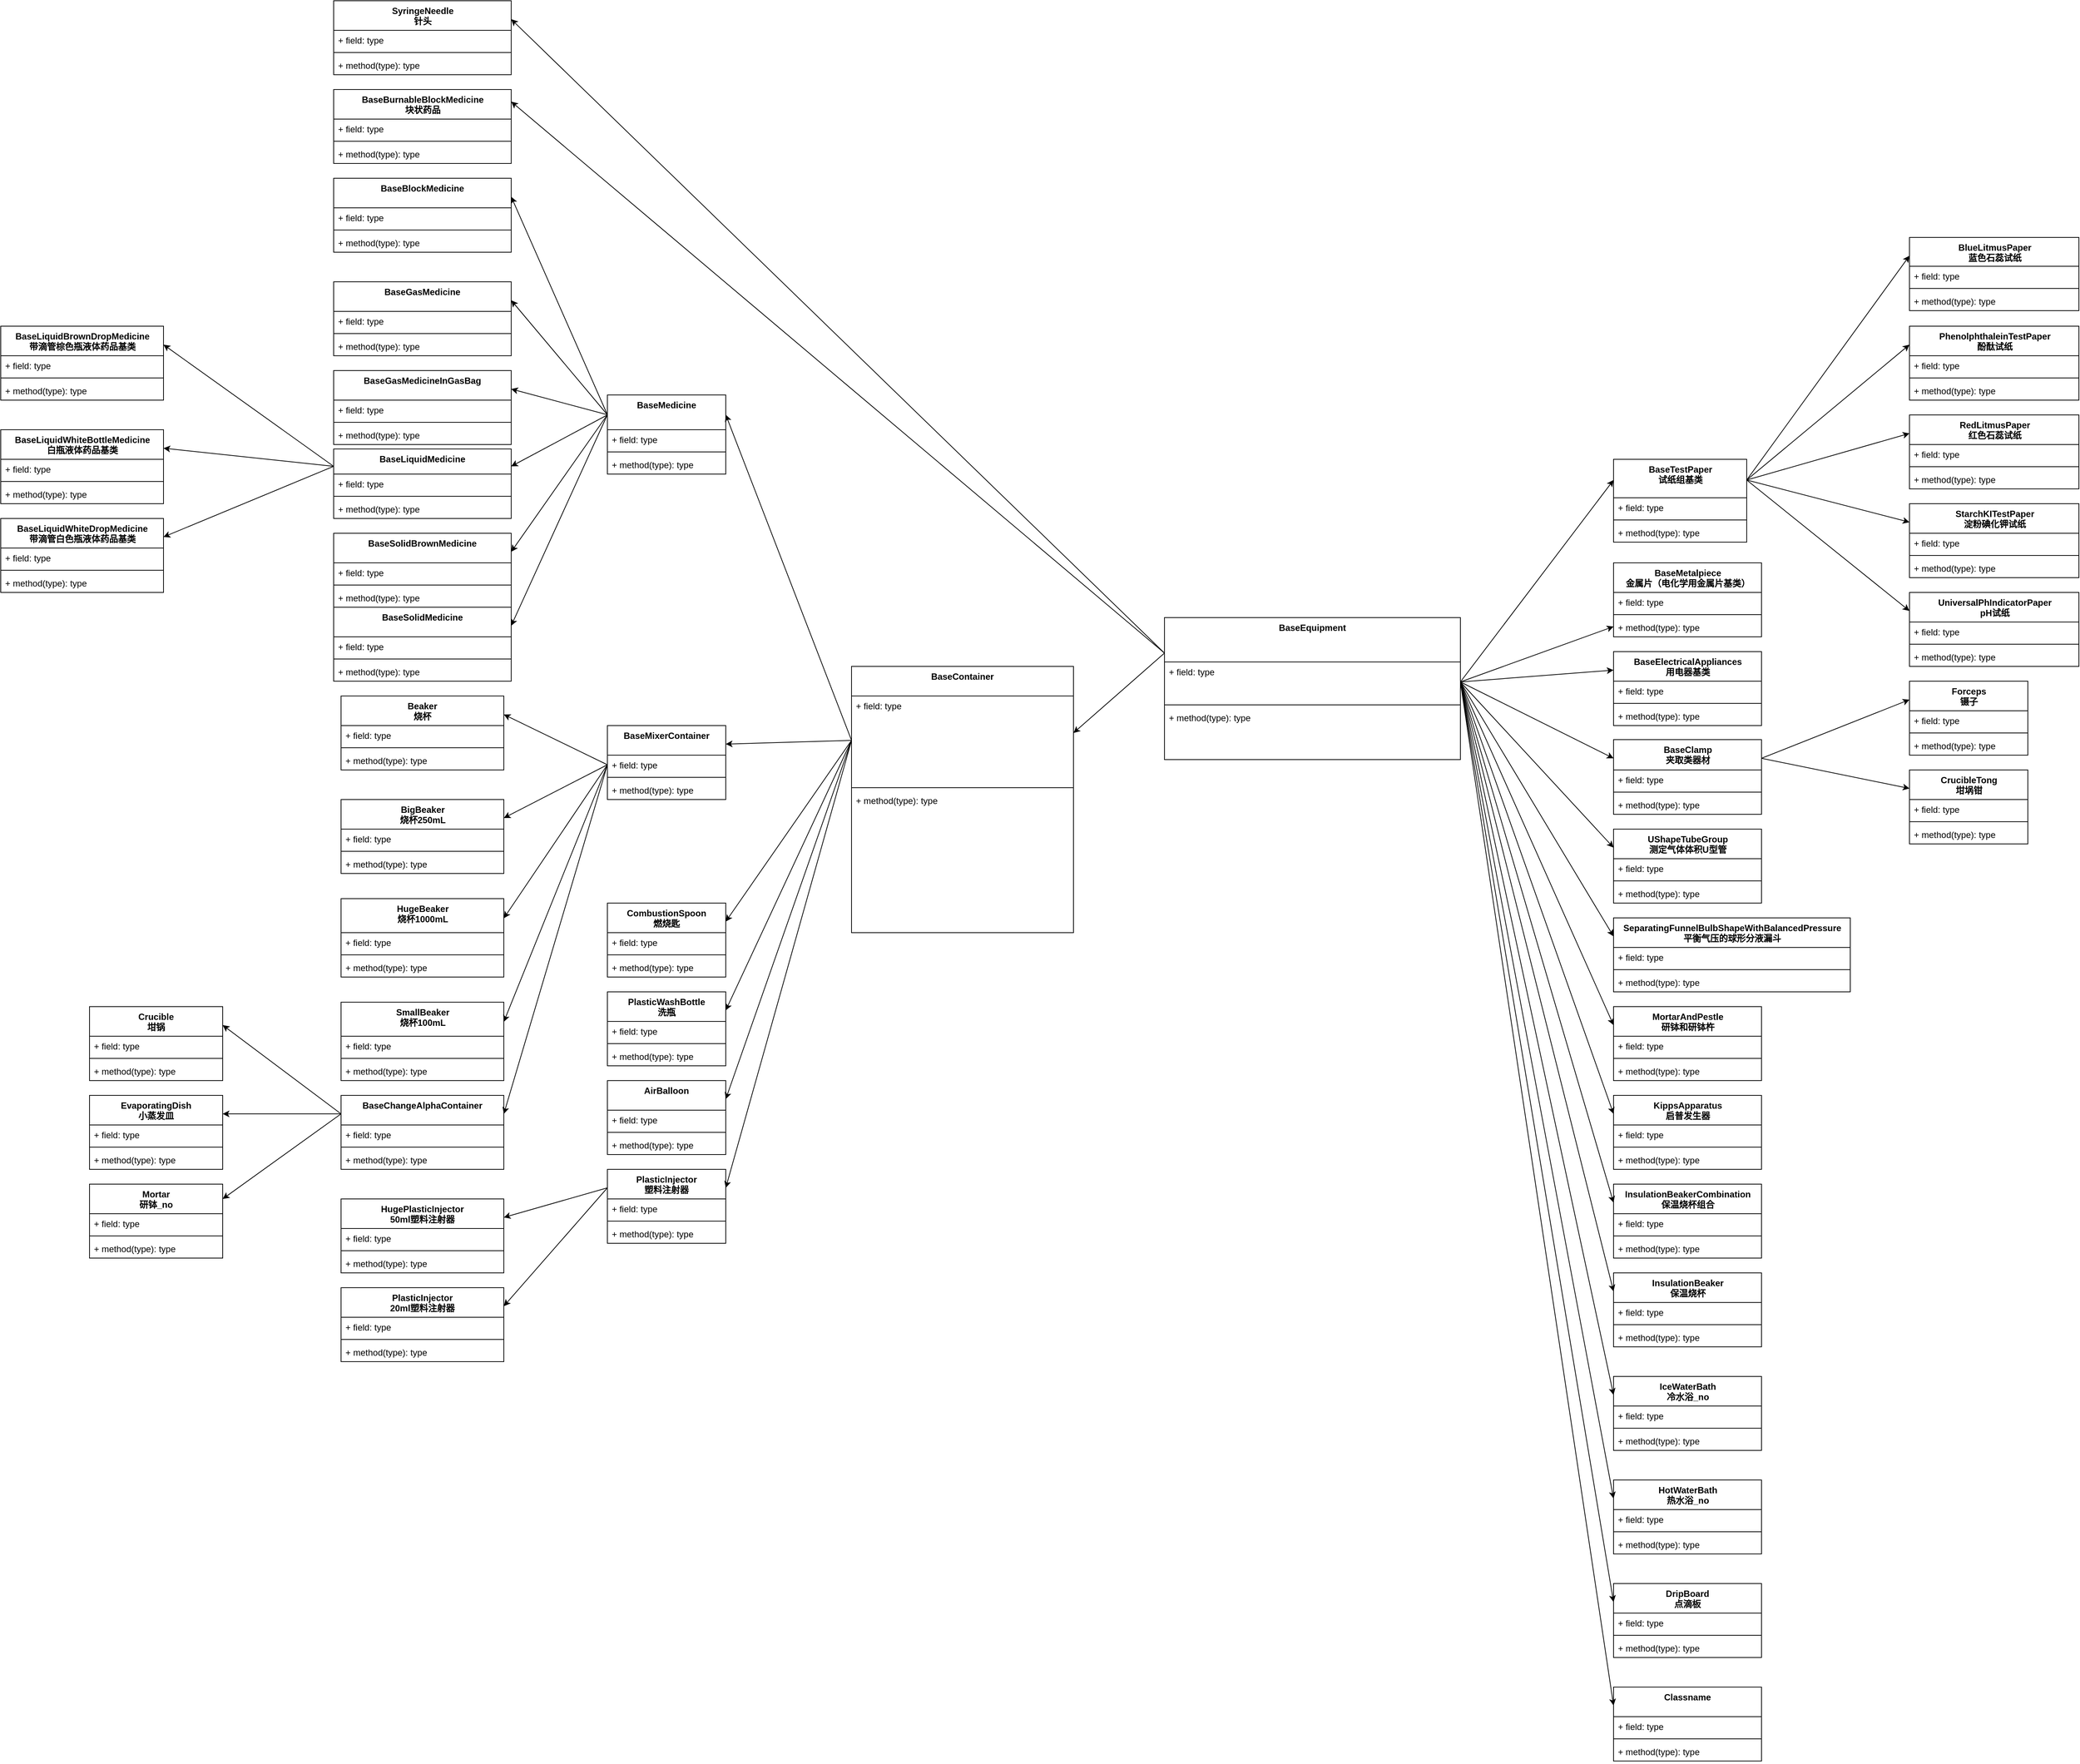 <mxfile>
    <diagram id="8Yy9HKHXxec--ORCe8kr" name="第 1 页">
        <mxGraphModel dx="12756" dy="1448" grid="1" gridSize="20" guides="1" tooltips="1" connect="1" arrows="1" fold="1" page="1" pageScale="1" pageWidth="10000" pageHeight="10000" background="none" math="0" shadow="0">
            <root>
                <object label="" id="0">
                    <mxCell/>
                </object>
                <mxCell id="1" parent="0"/>
                <mxCell id="27" style="edgeStyle=none;html=1;entryX=0;entryY=0.25;entryDx=0;entryDy=0;exitX=1;exitY=0.5;exitDx=0;exitDy=0;" parent="1" source="15" target="23" edge="1">
                    <mxGeometry relative="1" as="geometry">
                        <mxPoint x="-4260" y="5060" as="sourcePoint"/>
                    </mxGeometry>
                </mxCell>
                <mxCell id="109" style="edgeStyle=none;html=1;entryX=1;entryY=0.25;entryDx=0;entryDy=0;exitX=0;exitY=0.25;exitDx=0;exitDy=0;" parent="1" source="14" target="18" edge="1">
                    <mxGeometry relative="1" as="geometry">
                        <mxPoint x="-4680" y="5080" as="sourcePoint"/>
                        <Array as="points"/>
                    </mxGeometry>
                </mxCell>
                <mxCell id="110" style="edgeStyle=none;html=1;exitX=1;exitY=0.5;exitDx=0;exitDy=0;" parent="1" source="15" target="111" edge="1">
                    <mxGeometry relative="1" as="geometry">
                        <mxPoint x="-3920" y="4980" as="targetPoint"/>
                        <mxPoint x="-4260" y="5080" as="sourcePoint"/>
                    </mxGeometry>
                </mxCell>
                <mxCell id="139" style="edgeStyle=none;html=1;entryX=1;entryY=0.164;entryDx=0;entryDy=0;entryPerimeter=0;exitX=0;exitY=0.25;exitDx=0;exitDy=0;" parent="1" source="14" target="135" edge="1">
                    <mxGeometry relative="1" as="geometry">
                        <mxPoint x="-4680" y="5000" as="sourcePoint"/>
                    </mxGeometry>
                </mxCell>
                <mxCell id="287" style="edgeStyle=none;html=1;exitX=0;exitY=0.25;exitDx=0;exitDy=0;entryX=1;entryY=0.25;entryDx=0;entryDy=0;" parent="1" source="14" target="283" edge="1">
                    <mxGeometry relative="1" as="geometry"/>
                </mxCell>
                <mxCell id="14" value="BaseEquipment&#10;" style="swimlane;fontStyle=1;align=center;verticalAlign=top;childLayout=stackLayout;horizontal=1;startSize=60;horizontalStack=0;resizeParent=1;resizeParentMax=0;resizeLast=0;collapsible=1;marginBottom=0;" parent="1" vertex="1">
                    <mxGeometry x="-4667" y="5014" width="400" height="192" as="geometry">
                        <mxRectangle x="300" y="110" width="100" height="26" as="alternateBounds"/>
                    </mxGeometry>
                </mxCell>
                <mxCell id="15" value="+ field: type&#10;" style="text;strokeColor=none;fillColor=none;align=left;verticalAlign=top;spacingLeft=4;spacingRight=4;overflow=hidden;rotatable=0;points=[[0,0.5],[1,0.5]];portConstraint=eastwest;" parent="14" vertex="1">
                    <mxGeometry y="60" width="400" height="54" as="geometry"/>
                </mxCell>
                <mxCell id="16" value="" style="line;strokeWidth=1;fillColor=none;align=left;verticalAlign=middle;spacingTop=-1;spacingLeft=3;spacingRight=3;rotatable=0;labelPosition=right;points=[];portConstraint=eastwest;" parent="14" vertex="1">
                    <mxGeometry y="114" width="400" height="8" as="geometry"/>
                </mxCell>
                <mxCell id="17" value="+ method(type): type" style="text;strokeColor=none;fillColor=none;align=left;verticalAlign=top;spacingLeft=4;spacingRight=4;overflow=hidden;rotatable=0;points=[[0,0.5],[1,0.5]];portConstraint=eastwest;" parent="14" vertex="1">
                    <mxGeometry y="122" width="400" height="70" as="geometry"/>
                </mxCell>
                <mxCell id="18" value="BaseContainer" style="swimlane;fontStyle=1;align=center;verticalAlign=top;childLayout=stackLayout;horizontal=1;startSize=40;horizontalStack=0;resizeParent=1;resizeParentMax=0;resizeLast=0;collapsible=1;marginBottom=0;" parent="1" vertex="1">
                    <mxGeometry x="-5090" y="5080" width="300" height="360" as="geometry">
                        <mxRectangle x="300" y="110" width="100" height="26" as="alternateBounds"/>
                    </mxGeometry>
                </mxCell>
                <mxCell id="19" value="+ field: type" style="text;strokeColor=none;fillColor=none;align=left;verticalAlign=top;spacingLeft=4;spacingRight=4;overflow=hidden;rotatable=0;points=[[0,0.5],[1,0.5]];portConstraint=eastwest;" parent="18" vertex="1">
                    <mxGeometry y="40" width="300" height="120" as="geometry"/>
                </mxCell>
                <mxCell id="20" value="" style="line;strokeWidth=1;fillColor=none;align=left;verticalAlign=middle;spacingTop=-1;spacingLeft=3;spacingRight=3;rotatable=0;labelPosition=right;points=[];portConstraint=eastwest;" parent="18" vertex="1">
                    <mxGeometry y="160" width="300" height="8" as="geometry"/>
                </mxCell>
                <mxCell id="21" value="+ method(type): type" style="text;strokeColor=none;fillColor=none;align=left;verticalAlign=top;spacingLeft=4;spacingRight=4;overflow=hidden;rotatable=0;points=[[0,0.5],[1,0.5]];portConstraint=eastwest;" parent="18" vertex="1">
                    <mxGeometry y="168" width="300" height="192" as="geometry"/>
                </mxCell>
                <mxCell id="93" style="edgeStyle=none;html=1;exitX=1;exitY=0.25;exitDx=0;exitDy=0;entryX=0;entryY=0.25;entryDx=0;entryDy=0;" parent="1" source="23" target="89" edge="1">
                    <mxGeometry relative="1" as="geometry"/>
                </mxCell>
                <mxCell id="98" style="edgeStyle=none;html=1;exitX=1;exitY=0.25;exitDx=0;exitDy=0;entryX=0;entryY=0.25;entryDx=0;entryDy=0;" parent="1" source="23" target="94" edge="1">
                    <mxGeometry relative="1" as="geometry"/>
                </mxCell>
                <mxCell id="103" style="edgeStyle=none;html=1;exitX=1;exitY=0.25;exitDx=0;exitDy=0;entryX=0;entryY=0.25;entryDx=0;entryDy=0;" parent="1" source="23" target="99" edge="1">
                    <mxGeometry relative="1" as="geometry"/>
                </mxCell>
                <mxCell id="108" style="edgeStyle=none;html=1;exitX=1;exitY=0.25;exitDx=0;exitDy=0;entryX=0;entryY=0.25;entryDx=0;entryDy=0;" parent="1" source="23" target="104" edge="1">
                    <mxGeometry relative="1" as="geometry"/>
                </mxCell>
                <mxCell id="23" value="BaseTestPaper&lt;br&gt;试纸组基类" style="swimlane;fontStyle=1;align=center;verticalAlign=top;childLayout=stackLayout;horizontal=1;startSize=52;horizontalStack=0;resizeParent=1;resizeParentMax=0;resizeLast=0;collapsible=1;marginBottom=0;html=1;" parent="1" vertex="1">
                    <mxGeometry x="-4060" y="4800" width="180" height="112" as="geometry"/>
                </mxCell>
                <mxCell id="24" value="+ field: type" style="text;strokeColor=none;fillColor=none;align=left;verticalAlign=top;spacingLeft=4;spacingRight=4;overflow=hidden;rotatable=0;points=[[0,0.5],[1,0.5]];portConstraint=eastwest;" parent="23" vertex="1">
                    <mxGeometry y="52" width="180" height="26" as="geometry"/>
                </mxCell>
                <mxCell id="25" value="" style="line;strokeWidth=1;fillColor=none;align=left;verticalAlign=middle;spacingTop=-1;spacingLeft=3;spacingRight=3;rotatable=0;labelPosition=right;points=[];portConstraint=eastwest;" parent="23" vertex="1">
                    <mxGeometry y="78" width="180" height="8" as="geometry"/>
                </mxCell>
                <mxCell id="26" value="+ method(type): type" style="text;strokeColor=none;fillColor=none;align=left;verticalAlign=top;spacingLeft=4;spacingRight=4;overflow=hidden;rotatable=0;points=[[0,0.5],[1,0.5]];portConstraint=eastwest;" parent="23" vertex="1">
                    <mxGeometry y="86" width="180" height="26" as="geometry"/>
                </mxCell>
                <mxCell id="198" style="edgeStyle=none;html=1;entryX=1;entryY=0.25;entryDx=0;entryDy=0;exitX=0;exitY=0.25;exitDx=0;exitDy=0;" parent="1" source="28" target="33" edge="1">
                    <mxGeometry relative="1" as="geometry">
                        <mxPoint x="-5500" y="4480" as="targetPoint"/>
                        <mxPoint x="-5420" y="4756" as="sourcePoint"/>
                    </mxGeometry>
                </mxCell>
                <mxCell id="28" value="BaseMedicine" style="swimlane;fontStyle=1;align=center;verticalAlign=top;childLayout=stackLayout;horizontal=1;startSize=47;horizontalStack=0;resizeParent=1;resizeParentMax=0;resizeLast=0;collapsible=1;marginBottom=0;" parent="1" vertex="1">
                    <mxGeometry x="-5420" y="4713" width="160" height="107" as="geometry"/>
                </mxCell>
                <mxCell id="29" value="+ field: type" style="text;strokeColor=none;fillColor=none;align=left;verticalAlign=top;spacingLeft=4;spacingRight=4;overflow=hidden;rotatable=0;points=[[0,0.5],[1,0.5]];portConstraint=eastwest;" parent="28" vertex="1">
                    <mxGeometry y="47" width="160" height="26" as="geometry"/>
                </mxCell>
                <mxCell id="30" value="" style="line;strokeWidth=1;fillColor=none;align=left;verticalAlign=middle;spacingTop=-1;spacingLeft=3;spacingRight=3;rotatable=0;labelPosition=right;points=[];portConstraint=eastwest;" parent="28" vertex="1">
                    <mxGeometry y="73" width="160" height="8" as="geometry"/>
                </mxCell>
                <mxCell id="31" value="+ method(type): type" style="text;strokeColor=none;fillColor=none;align=left;verticalAlign=top;spacingLeft=4;spacingRight=4;overflow=hidden;rotatable=0;points=[[0,0.5],[1,0.5]];portConstraint=eastwest;" parent="28" vertex="1">
                    <mxGeometry y="81" width="160" height="26" as="geometry"/>
                </mxCell>
                <mxCell id="32" style="edgeStyle=none;html=1;entryX=1;entryY=0.25;entryDx=0;entryDy=0;exitX=0;exitY=0.5;exitDx=0;exitDy=0;" parent="1" source="19" target="28" edge="1">
                    <mxGeometry relative="1" as="geometry">
                        <mxPoint x="-5100" y="5120" as="sourcePoint"/>
                    </mxGeometry>
                </mxCell>
                <mxCell id="33" value="BaseBlockMedicine" style="swimlane;fontStyle=1;align=center;verticalAlign=top;childLayout=stackLayout;horizontal=1;startSize=40;horizontalStack=0;resizeParent=1;resizeParentMax=0;resizeLast=0;collapsible=1;marginBottom=0;" parent="1" vertex="1">
                    <mxGeometry x="-5790" y="4420" width="240" height="100" as="geometry"/>
                </mxCell>
                <mxCell id="34" value="+ field: type" style="text;strokeColor=none;fillColor=none;align=left;verticalAlign=top;spacingLeft=4;spacingRight=4;overflow=hidden;rotatable=0;points=[[0,0.5],[1,0.5]];portConstraint=eastwest;" parent="33" vertex="1">
                    <mxGeometry y="40" width="240" height="26" as="geometry"/>
                </mxCell>
                <mxCell id="35" value="" style="line;strokeWidth=1;fillColor=none;align=left;verticalAlign=middle;spacingTop=-1;spacingLeft=3;spacingRight=3;rotatable=0;labelPosition=right;points=[];portConstraint=eastwest;" parent="33" vertex="1">
                    <mxGeometry y="66" width="240" height="8" as="geometry"/>
                </mxCell>
                <mxCell id="36" value="+ method(type): type" style="text;strokeColor=none;fillColor=none;align=left;verticalAlign=top;spacingLeft=4;spacingRight=4;overflow=hidden;rotatable=0;points=[[0,0.5],[1,0.5]];portConstraint=eastwest;" parent="33" vertex="1">
                    <mxGeometry y="74" width="240" height="26" as="geometry"/>
                </mxCell>
                <mxCell id="38" value="BaseGasMedicine" style="swimlane;fontStyle=1;align=center;verticalAlign=top;childLayout=stackLayout;horizontal=1;startSize=40;horizontalStack=0;resizeParent=1;resizeParentMax=0;resizeLast=0;collapsible=1;marginBottom=0;" parent="1" vertex="1">
                    <mxGeometry x="-5790" y="4560" width="240" height="100" as="geometry"/>
                </mxCell>
                <mxCell id="39" value="+ field: type" style="text;strokeColor=none;fillColor=none;align=left;verticalAlign=top;spacingLeft=4;spacingRight=4;overflow=hidden;rotatable=0;points=[[0,0.5],[1,0.5]];portConstraint=eastwest;" parent="38" vertex="1">
                    <mxGeometry y="40" width="240" height="26" as="geometry"/>
                </mxCell>
                <mxCell id="40" value="" style="line;strokeWidth=1;fillColor=none;align=left;verticalAlign=middle;spacingTop=-1;spacingLeft=3;spacingRight=3;rotatable=0;labelPosition=right;points=[];portConstraint=eastwest;" parent="38" vertex="1">
                    <mxGeometry y="66" width="240" height="8" as="geometry"/>
                </mxCell>
                <mxCell id="41" value="+ method(type): type" style="text;strokeColor=none;fillColor=none;align=left;verticalAlign=top;spacingLeft=4;spacingRight=4;overflow=hidden;rotatable=0;points=[[0,0.5],[1,0.5]];portConstraint=eastwest;" parent="38" vertex="1">
                    <mxGeometry y="74" width="240" height="26" as="geometry"/>
                </mxCell>
                <mxCell id="42" style="edgeStyle=none;html=1;exitX=0;exitY=0.25;exitDx=0;exitDy=0;entryX=1;entryY=0.25;entryDx=0;entryDy=0;" parent="1" source="28" target="38" edge="1">
                    <mxGeometry relative="1" as="geometry"/>
                </mxCell>
                <mxCell id="43" value="BaseGasMedicineInGasBag" style="swimlane;fontStyle=1;align=center;verticalAlign=top;childLayout=stackLayout;horizontal=1;startSize=40;horizontalStack=0;resizeParent=1;resizeParentMax=0;resizeLast=0;collapsible=1;marginBottom=0;" parent="1" vertex="1">
                    <mxGeometry x="-5790" y="4680" width="240" height="100" as="geometry"/>
                </mxCell>
                <mxCell id="44" value="+ field: type" style="text;strokeColor=none;fillColor=none;align=left;verticalAlign=top;spacingLeft=4;spacingRight=4;overflow=hidden;rotatable=0;points=[[0,0.5],[1,0.5]];portConstraint=eastwest;" parent="43" vertex="1">
                    <mxGeometry y="40" width="240" height="26" as="geometry"/>
                </mxCell>
                <mxCell id="45" value="" style="line;strokeWidth=1;fillColor=none;align=left;verticalAlign=middle;spacingTop=-1;spacingLeft=3;spacingRight=3;rotatable=0;labelPosition=right;points=[];portConstraint=eastwest;" parent="43" vertex="1">
                    <mxGeometry y="66" width="240" height="8" as="geometry"/>
                </mxCell>
                <mxCell id="46" value="+ method(type): type" style="text;strokeColor=none;fillColor=none;align=left;verticalAlign=top;spacingLeft=4;spacingRight=4;overflow=hidden;rotatable=0;points=[[0,0.5],[1,0.5]];portConstraint=eastwest;" parent="43" vertex="1">
                    <mxGeometry y="74" width="240" height="26" as="geometry"/>
                </mxCell>
                <mxCell id="47" style="edgeStyle=none;html=1;exitX=0;exitY=0.25;exitDx=0;exitDy=0;entryX=1;entryY=0.25;entryDx=0;entryDy=0;" parent="1" source="28" target="43" edge="1">
                    <mxGeometry relative="1" as="geometry"/>
                </mxCell>
                <mxCell id="72" style="edgeStyle=none;html=1;exitX=0;exitY=0.25;exitDx=0;exitDy=0;entryX=1;entryY=0.25;entryDx=0;entryDy=0;" parent="1" source="48" target="68" edge="1">
                    <mxGeometry relative="1" as="geometry"/>
                </mxCell>
                <mxCell id="48" value="BaseLiquidMedicine" style="swimlane;fontStyle=1;align=center;verticalAlign=top;childLayout=stackLayout;horizontal=1;startSize=34;horizontalStack=0;resizeParent=1;resizeParentMax=0;resizeLast=0;collapsible=1;marginBottom=0;" parent="1" vertex="1">
                    <mxGeometry x="-5790" y="4786" width="240" height="94" as="geometry"/>
                </mxCell>
                <mxCell id="49" value="+ field: type" style="text;strokeColor=none;fillColor=none;align=left;verticalAlign=top;spacingLeft=4;spacingRight=4;overflow=hidden;rotatable=0;points=[[0,0.5],[1,0.5]];portConstraint=eastwest;" parent="48" vertex="1">
                    <mxGeometry y="34" width="240" height="26" as="geometry"/>
                </mxCell>
                <mxCell id="50" value="" style="line;strokeWidth=1;fillColor=none;align=left;verticalAlign=middle;spacingTop=-1;spacingLeft=3;spacingRight=3;rotatable=0;labelPosition=right;points=[];portConstraint=eastwest;" parent="48" vertex="1">
                    <mxGeometry y="60" width="240" height="8" as="geometry"/>
                </mxCell>
                <mxCell id="51" value="+ method(type): type" style="text;strokeColor=none;fillColor=none;align=left;verticalAlign=top;spacingLeft=4;spacingRight=4;overflow=hidden;rotatable=0;points=[[0,0.5],[1,0.5]];portConstraint=eastwest;" parent="48" vertex="1">
                    <mxGeometry y="68" width="240" height="26" as="geometry"/>
                </mxCell>
                <mxCell id="52" style="edgeStyle=none;html=1;entryX=1;entryY=0.25;entryDx=0;entryDy=0;" parent="1" target="48" edge="1">
                    <mxGeometry relative="1" as="geometry">
                        <mxPoint x="-5420" y="4740" as="sourcePoint"/>
                    </mxGeometry>
                </mxCell>
                <mxCell id="53" value="BaseSolidBrownMedicine" style="swimlane;fontStyle=1;align=center;verticalAlign=top;childLayout=stackLayout;horizontal=1;startSize=40;horizontalStack=0;resizeParent=1;resizeParentMax=0;resizeLast=0;collapsible=1;marginBottom=0;" parent="1" vertex="1">
                    <mxGeometry x="-5790" y="4900" width="240" height="100" as="geometry"/>
                </mxCell>
                <mxCell id="54" value="+ field: type" style="text;strokeColor=none;fillColor=none;align=left;verticalAlign=top;spacingLeft=4;spacingRight=4;overflow=hidden;rotatable=0;points=[[0,0.5],[1,0.5]];portConstraint=eastwest;" parent="53" vertex="1">
                    <mxGeometry y="40" width="240" height="26" as="geometry"/>
                </mxCell>
                <mxCell id="55" value="" style="line;strokeWidth=1;fillColor=none;align=left;verticalAlign=middle;spacingTop=-1;spacingLeft=3;spacingRight=3;rotatable=0;labelPosition=right;points=[];portConstraint=eastwest;" parent="53" vertex="1">
                    <mxGeometry y="66" width="240" height="8" as="geometry"/>
                </mxCell>
                <mxCell id="56" value="+ method(type): type" style="text;strokeColor=none;fillColor=none;align=left;verticalAlign=top;spacingLeft=4;spacingRight=4;overflow=hidden;rotatable=0;points=[[0,0.5],[1,0.5]];portConstraint=eastwest;" parent="53" vertex="1">
                    <mxGeometry y="74" width="240" height="26" as="geometry"/>
                </mxCell>
                <mxCell id="57" style="edgeStyle=none;html=1;exitX=0;exitY=0.25;exitDx=0;exitDy=0;entryX=1;entryY=0.25;entryDx=0;entryDy=0;" parent="1" source="28" target="53" edge="1">
                    <mxGeometry relative="1" as="geometry"/>
                </mxCell>
                <mxCell id="58" value="BaseSolidMedicine" style="swimlane;fontStyle=1;align=center;verticalAlign=top;childLayout=stackLayout;horizontal=1;startSize=40;horizontalStack=0;resizeParent=1;resizeParentMax=0;resizeLast=0;collapsible=1;marginBottom=0;" parent="1" vertex="1">
                    <mxGeometry x="-5790" y="5000" width="240" height="100" as="geometry"/>
                </mxCell>
                <mxCell id="59" value="+ field: type" style="text;strokeColor=none;fillColor=none;align=left;verticalAlign=top;spacingLeft=4;spacingRight=4;overflow=hidden;rotatable=0;points=[[0,0.5],[1,0.5]];portConstraint=eastwest;" parent="58" vertex="1">
                    <mxGeometry y="40" width="240" height="26" as="geometry"/>
                </mxCell>
                <mxCell id="60" value="" style="line;strokeWidth=1;fillColor=none;align=left;verticalAlign=middle;spacingTop=-1;spacingLeft=3;spacingRight=3;rotatable=0;labelPosition=right;points=[];portConstraint=eastwest;" parent="58" vertex="1">
                    <mxGeometry y="66" width="240" height="8" as="geometry"/>
                </mxCell>
                <mxCell id="61" value="+ method(type): type" style="text;strokeColor=none;fillColor=none;align=left;verticalAlign=top;spacingLeft=4;spacingRight=4;overflow=hidden;rotatable=0;points=[[0,0.5],[1,0.5]];portConstraint=eastwest;" parent="58" vertex="1">
                    <mxGeometry y="74" width="240" height="26" as="geometry"/>
                </mxCell>
                <mxCell id="62" style="edgeStyle=none;html=1;exitX=0;exitY=0.25;exitDx=0;exitDy=0;entryX=1;entryY=0.25;entryDx=0;entryDy=0;" parent="1" source="28" target="58" edge="1">
                    <mxGeometry relative="1" as="geometry"/>
                </mxCell>
                <mxCell id="63" value="BaseLiquidBrownDropMedicine&lt;br&gt;带滴管棕色瓶液体药品基类" style="swimlane;fontStyle=1;align=center;verticalAlign=top;childLayout=stackLayout;horizontal=1;startSize=40;horizontalStack=0;resizeParent=1;resizeParentMax=0;resizeLast=0;collapsible=1;marginBottom=0;html=1;" parent="1" vertex="1">
                    <mxGeometry x="-6240" y="4620" width="220" height="100" as="geometry"/>
                </mxCell>
                <mxCell id="64" value="+ field: type" style="text;strokeColor=none;fillColor=none;align=left;verticalAlign=top;spacingLeft=4;spacingRight=4;overflow=hidden;rotatable=0;points=[[0,0.5],[1,0.5]];portConstraint=eastwest;" parent="63" vertex="1">
                    <mxGeometry y="40" width="220" height="26" as="geometry"/>
                </mxCell>
                <mxCell id="65" value="" style="line;strokeWidth=1;fillColor=none;align=left;verticalAlign=middle;spacingTop=-1;spacingLeft=3;spacingRight=3;rotatable=0;labelPosition=right;points=[];portConstraint=eastwest;" parent="63" vertex="1">
                    <mxGeometry y="66" width="220" height="8" as="geometry"/>
                </mxCell>
                <mxCell id="66" value="+ method(type): type" style="text;strokeColor=none;fillColor=none;align=left;verticalAlign=top;spacingLeft=4;spacingRight=4;overflow=hidden;rotatable=0;points=[[0,0.5],[1,0.5]];portConstraint=eastwest;" parent="63" vertex="1">
                    <mxGeometry y="74" width="220" height="26" as="geometry"/>
                </mxCell>
                <mxCell id="67" style="edgeStyle=none;html=1;exitX=0;exitY=0.25;exitDx=0;exitDy=0;entryX=1;entryY=0.25;entryDx=0;entryDy=0;" parent="1" source="48" target="63" edge="1">
                    <mxGeometry relative="1" as="geometry"/>
                </mxCell>
                <mxCell id="68" value="BaseLiquidWhiteBottleMedicine&lt;br&gt;白瓶液体药品基类" style="swimlane;fontStyle=1;align=center;verticalAlign=top;childLayout=stackLayout;horizontal=1;startSize=40;horizontalStack=0;resizeParent=1;resizeParentMax=0;resizeLast=0;collapsible=1;marginBottom=0;html=1;" parent="1" vertex="1">
                    <mxGeometry x="-6240" y="4760" width="220" height="100" as="geometry"/>
                </mxCell>
                <mxCell id="69" value="+ field: type" style="text;strokeColor=none;fillColor=none;align=left;verticalAlign=top;spacingLeft=4;spacingRight=4;overflow=hidden;rotatable=0;points=[[0,0.5],[1,0.5]];portConstraint=eastwest;html=1;" parent="68" vertex="1">
                    <mxGeometry y="40" width="220" height="26" as="geometry"/>
                </mxCell>
                <mxCell id="70" value="" style="line;strokeWidth=1;fillColor=none;align=left;verticalAlign=middle;spacingTop=-1;spacingLeft=3;spacingRight=3;rotatable=0;labelPosition=right;points=[];portConstraint=eastwest;html=1;" parent="68" vertex="1">
                    <mxGeometry y="66" width="220" height="8" as="geometry"/>
                </mxCell>
                <mxCell id="71" value="+ method(type): type" style="text;strokeColor=none;fillColor=none;align=left;verticalAlign=top;spacingLeft=4;spacingRight=4;overflow=hidden;rotatable=0;points=[[0,0.5],[1,0.5]];portConstraint=eastwest;html=1;" parent="68" vertex="1">
                    <mxGeometry y="74" width="220" height="26" as="geometry"/>
                </mxCell>
                <mxCell id="73" value="BaseLiquidWhiteDropMedicine&lt;br&gt;带滴管白色瓶液体药品基类" style="swimlane;fontStyle=1;align=center;verticalAlign=top;childLayout=stackLayout;horizontal=1;startSize=40;horizontalStack=0;resizeParent=1;resizeParentMax=0;resizeLast=0;collapsible=1;marginBottom=0;html=1;" parent="1" vertex="1">
                    <mxGeometry x="-6240" y="4880" width="220" height="100" as="geometry"/>
                </mxCell>
                <mxCell id="74" value="+ field: type" style="text;strokeColor=none;fillColor=none;align=left;verticalAlign=top;spacingLeft=4;spacingRight=4;overflow=hidden;rotatable=0;points=[[0,0.5],[1,0.5]];portConstraint=eastwest;html=1;" parent="73" vertex="1">
                    <mxGeometry y="40" width="220" height="26" as="geometry"/>
                </mxCell>
                <mxCell id="75" value="" style="line;strokeWidth=1;fillColor=none;align=left;verticalAlign=middle;spacingTop=-1;spacingLeft=3;spacingRight=3;rotatable=0;labelPosition=right;points=[];portConstraint=eastwest;html=1;" parent="73" vertex="1">
                    <mxGeometry y="66" width="220" height="8" as="geometry"/>
                </mxCell>
                <mxCell id="76" value="+ method(type): type" style="text;strokeColor=none;fillColor=none;align=left;verticalAlign=top;spacingLeft=4;spacingRight=4;overflow=hidden;rotatable=0;points=[[0,0.5],[1,0.5]];portConstraint=eastwest;html=1;" parent="73" vertex="1">
                    <mxGeometry y="74" width="220" height="26" as="geometry"/>
                </mxCell>
                <mxCell id="77" style="edgeStyle=none;html=1;exitX=0;exitY=0.25;exitDx=0;exitDy=0;entryX=1;entryY=0.25;entryDx=0;entryDy=0;" parent="1" source="48" target="73" edge="1">
                    <mxGeometry relative="1" as="geometry"/>
                </mxCell>
                <mxCell id="83" value="BlueLitmusPaper&lt;br&gt;蓝色石蕊试纸" style="swimlane;fontStyle=1;align=center;verticalAlign=top;childLayout=stackLayout;horizontal=1;startSize=39;horizontalStack=0;resizeParent=1;resizeParentMax=0;resizeLast=0;collapsible=1;marginBottom=0;html=1;" parent="1" vertex="1">
                    <mxGeometry x="-3660" y="4500" width="229" height="99" as="geometry"/>
                </mxCell>
                <mxCell id="84" value="+ field: type" style="text;strokeColor=none;fillColor=none;align=left;verticalAlign=top;spacingLeft=4;spacingRight=4;overflow=hidden;rotatable=0;points=[[0,0.5],[1,0.5]];portConstraint=eastwest;html=1;" parent="83" vertex="1">
                    <mxGeometry y="39" width="229" height="26" as="geometry"/>
                </mxCell>
                <mxCell id="85" value="" style="line;strokeWidth=1;fillColor=none;align=left;verticalAlign=middle;spacingTop=-1;spacingLeft=3;spacingRight=3;rotatable=0;labelPosition=right;points=[];portConstraint=eastwest;html=1;" parent="83" vertex="1">
                    <mxGeometry y="65" width="229" height="8" as="geometry"/>
                </mxCell>
                <mxCell id="86" value="+ method(type): type" style="text;strokeColor=none;fillColor=none;align=left;verticalAlign=top;spacingLeft=4;spacingRight=4;overflow=hidden;rotatable=0;points=[[0,0.5],[1,0.5]];portConstraint=eastwest;html=1;" parent="83" vertex="1">
                    <mxGeometry y="73" width="229" height="26" as="geometry"/>
                </mxCell>
                <mxCell id="88" style="edgeStyle=none;html=1;exitX=1;exitY=0.25;exitDx=0;exitDy=0;entryX=0;entryY=0.25;entryDx=0;entryDy=0;" parent="1" source="23" target="83" edge="1">
                    <mxGeometry relative="1" as="geometry">
                        <mxPoint x="-3803" y="4488" as="targetPoint"/>
                    </mxGeometry>
                </mxCell>
                <mxCell id="89" value="PhenolphthaleinTestPaper&lt;br&gt;酚酞试纸" style="swimlane;fontStyle=1;align=center;verticalAlign=top;childLayout=stackLayout;horizontal=1;startSize=40;horizontalStack=0;resizeParent=1;resizeParentMax=0;resizeLast=0;collapsible=1;marginBottom=0;html=1;" parent="1" vertex="1">
                    <mxGeometry x="-3660" y="4620" width="229" height="100" as="geometry"/>
                </mxCell>
                <mxCell id="90" value="+ field: type" style="text;strokeColor=none;fillColor=none;align=left;verticalAlign=top;spacingLeft=4;spacingRight=4;overflow=hidden;rotatable=0;points=[[0,0.5],[1,0.5]];portConstraint=eastwest;html=1;" parent="89" vertex="1">
                    <mxGeometry y="40" width="229" height="26" as="geometry"/>
                </mxCell>
                <mxCell id="91" value="" style="line;strokeWidth=1;fillColor=none;align=left;verticalAlign=middle;spacingTop=-1;spacingLeft=3;spacingRight=3;rotatable=0;labelPosition=right;points=[];portConstraint=eastwest;html=1;" parent="89" vertex="1">
                    <mxGeometry y="66" width="229" height="8" as="geometry"/>
                </mxCell>
                <mxCell id="92" value="+ method(type): type" style="text;strokeColor=none;fillColor=none;align=left;verticalAlign=top;spacingLeft=4;spacingRight=4;overflow=hidden;rotatable=0;points=[[0,0.5],[1,0.5]];portConstraint=eastwest;html=1;" parent="89" vertex="1">
                    <mxGeometry y="74" width="229" height="26" as="geometry"/>
                </mxCell>
                <mxCell id="94" value="RedLitmusPaper&lt;br&gt;红色石蕊试纸" style="swimlane;fontStyle=1;align=center;verticalAlign=top;childLayout=stackLayout;horizontal=1;startSize=40;horizontalStack=0;resizeParent=1;resizeParentMax=0;resizeLast=0;collapsible=1;marginBottom=0;html=1;" parent="1" vertex="1">
                    <mxGeometry x="-3660" y="4740" width="229" height="100" as="geometry"/>
                </mxCell>
                <mxCell id="95" value="+ field: type" style="text;strokeColor=none;fillColor=none;align=left;verticalAlign=top;spacingLeft=4;spacingRight=4;overflow=hidden;rotatable=0;points=[[0,0.5],[1,0.5]];portConstraint=eastwest;html=1;" parent="94" vertex="1">
                    <mxGeometry y="40" width="229" height="26" as="geometry"/>
                </mxCell>
                <mxCell id="96" value="" style="line;strokeWidth=1;fillColor=none;align=left;verticalAlign=middle;spacingTop=-1;spacingLeft=3;spacingRight=3;rotatable=0;labelPosition=right;points=[];portConstraint=eastwest;html=1;" parent="94" vertex="1">
                    <mxGeometry y="66" width="229" height="8" as="geometry"/>
                </mxCell>
                <mxCell id="97" value="+ method(type): type" style="text;strokeColor=none;fillColor=none;align=left;verticalAlign=top;spacingLeft=4;spacingRight=4;overflow=hidden;rotatable=0;points=[[0,0.5],[1,0.5]];portConstraint=eastwest;html=1;" parent="94" vertex="1">
                    <mxGeometry y="74" width="229" height="26" as="geometry"/>
                </mxCell>
                <mxCell id="99" value="StarchKITestPaper&lt;br&gt;淀粉碘化钾试纸" style="swimlane;fontStyle=1;align=center;verticalAlign=top;childLayout=stackLayout;horizontal=1;startSize=40;horizontalStack=0;resizeParent=1;resizeParentMax=0;resizeLast=0;collapsible=1;marginBottom=0;html=1;" parent="1" vertex="1">
                    <mxGeometry x="-3660" y="4860" width="229" height="100" as="geometry"/>
                </mxCell>
                <mxCell id="100" value="+ field: type" style="text;strokeColor=none;fillColor=none;align=left;verticalAlign=top;spacingLeft=4;spacingRight=4;overflow=hidden;rotatable=0;points=[[0,0.5],[1,0.5]];portConstraint=eastwest;html=1;" parent="99" vertex="1">
                    <mxGeometry y="40" width="229" height="26" as="geometry"/>
                </mxCell>
                <mxCell id="101" value="" style="line;strokeWidth=1;fillColor=none;align=left;verticalAlign=middle;spacingTop=-1;spacingLeft=3;spacingRight=3;rotatable=0;labelPosition=right;points=[];portConstraint=eastwest;html=1;" parent="99" vertex="1">
                    <mxGeometry y="66" width="229" height="8" as="geometry"/>
                </mxCell>
                <mxCell id="102" value="+ method(type): type" style="text;strokeColor=none;fillColor=none;align=left;verticalAlign=top;spacingLeft=4;spacingRight=4;overflow=hidden;rotatable=0;points=[[0,0.5],[1,0.5]];portConstraint=eastwest;html=1;" parent="99" vertex="1">
                    <mxGeometry y="74" width="229" height="26" as="geometry"/>
                </mxCell>
                <mxCell id="104" value="UniversalPhIndicatorPaper&lt;br&gt;pH试纸" style="swimlane;fontStyle=1;align=center;verticalAlign=top;childLayout=stackLayout;horizontal=1;startSize=40;horizontalStack=0;resizeParent=1;resizeParentMax=0;resizeLast=0;collapsible=1;marginBottom=0;html=1;" parent="1" vertex="1">
                    <mxGeometry x="-3660" y="4980" width="229" height="100" as="geometry"/>
                </mxCell>
                <mxCell id="105" value="+ field: type" style="text;strokeColor=none;fillColor=none;align=left;verticalAlign=top;spacingLeft=4;spacingRight=4;overflow=hidden;rotatable=0;points=[[0,0.5],[1,0.5]];portConstraint=eastwest;html=1;" parent="104" vertex="1">
                    <mxGeometry y="40" width="229" height="26" as="geometry"/>
                </mxCell>
                <mxCell id="106" value="" style="line;strokeWidth=1;fillColor=none;align=left;verticalAlign=middle;spacingTop=-1;spacingLeft=3;spacingRight=3;rotatable=0;labelPosition=right;points=[];portConstraint=eastwest;html=1;" parent="104" vertex="1">
                    <mxGeometry y="66" width="229" height="8" as="geometry"/>
                </mxCell>
                <mxCell id="107" value="+ method(type): type" style="text;strokeColor=none;fillColor=none;align=left;verticalAlign=top;spacingLeft=4;spacingRight=4;overflow=hidden;rotatable=0;points=[[0,0.5],[1,0.5]];portConstraint=eastwest;html=1;" parent="104" vertex="1">
                    <mxGeometry y="74" width="229" height="26" as="geometry"/>
                </mxCell>
                <mxCell id="111" value="BaseMetalpiece&lt;br&gt;&lt;div&gt;金属片（电化学用金属片基类）&lt;/div&gt;&lt;div&gt;&lt;br&gt;&lt;/div&gt;" style="swimlane;fontStyle=1;align=center;verticalAlign=top;childLayout=stackLayout;horizontal=1;startSize=40;horizontalStack=0;resizeParent=1;resizeParentMax=0;resizeLast=0;collapsible=1;marginBottom=0;html=1;" parent="1" vertex="1">
                    <mxGeometry x="-4060" y="4940" width="200" height="100" as="geometry"/>
                </mxCell>
                <mxCell id="112" value="+ field: type" style="text;strokeColor=none;fillColor=none;align=left;verticalAlign=top;spacingLeft=4;spacingRight=4;overflow=hidden;rotatable=0;points=[[0,0.5],[1,0.5]];portConstraint=eastwest;html=1;" parent="111" vertex="1">
                    <mxGeometry y="40" width="200" height="26" as="geometry"/>
                </mxCell>
                <mxCell id="113" value="" style="line;strokeWidth=1;fillColor=none;align=left;verticalAlign=middle;spacingTop=-1;spacingLeft=3;spacingRight=3;rotatable=0;labelPosition=right;points=[];portConstraint=eastwest;html=1;" parent="111" vertex="1">
                    <mxGeometry y="66" width="200" height="8" as="geometry"/>
                </mxCell>
                <mxCell id="114" value="+ method(type): type" style="text;strokeColor=none;fillColor=none;align=left;verticalAlign=top;spacingLeft=4;spacingRight=4;overflow=hidden;rotatable=0;points=[[0,0.5],[1,0.5]];portConstraint=eastwest;html=1;" parent="111" vertex="1">
                    <mxGeometry y="74" width="200" height="26" as="geometry"/>
                </mxCell>
                <mxCell id="115" value="BaseElectricalAppliances&lt;br&gt;用电器基类" style="swimlane;fontStyle=1;align=center;verticalAlign=top;childLayout=stackLayout;horizontal=1;startSize=40;horizontalStack=0;resizeParent=1;resizeParentMax=0;resizeLast=0;collapsible=1;marginBottom=0;html=1;" parent="1" vertex="1">
                    <mxGeometry x="-4060" y="5060" width="200" height="100" as="geometry"/>
                </mxCell>
                <mxCell id="116" value="+ field: type" style="text;strokeColor=none;fillColor=none;align=left;verticalAlign=top;spacingLeft=4;spacingRight=4;overflow=hidden;rotatable=0;points=[[0,0.5],[1,0.5]];portConstraint=eastwest;html=1;" parent="115" vertex="1">
                    <mxGeometry y="40" width="200" height="26" as="geometry"/>
                </mxCell>
                <mxCell id="117" value="" style="line;strokeWidth=1;fillColor=none;align=left;verticalAlign=middle;spacingTop=-1;spacingLeft=3;spacingRight=3;rotatable=0;labelPosition=right;points=[];portConstraint=eastwest;html=1;" parent="115" vertex="1">
                    <mxGeometry y="66" width="200" height="8" as="geometry"/>
                </mxCell>
                <mxCell id="118" value="+ method(type): type" style="text;strokeColor=none;fillColor=none;align=left;verticalAlign=top;spacingLeft=4;spacingRight=4;overflow=hidden;rotatable=0;points=[[0,0.5],[1,0.5]];portConstraint=eastwest;html=1;" parent="115" vertex="1">
                    <mxGeometry y="74" width="200" height="26" as="geometry"/>
                </mxCell>
                <mxCell id="119" style="edgeStyle=none;html=1;exitX=1;exitY=0.5;exitDx=0;exitDy=0;entryX=0;entryY=0.25;entryDx=0;entryDy=0;" parent="1" source="15" target="115" edge="1">
                    <mxGeometry relative="1" as="geometry"/>
                </mxCell>
                <mxCell id="129" style="edgeStyle=none;html=1;exitX=1;exitY=0.25;exitDx=0;exitDy=0;entryX=0;entryY=0.25;entryDx=0;entryDy=0;" parent="1" source="120" target="125" edge="1">
                    <mxGeometry relative="1" as="geometry"/>
                </mxCell>
                <mxCell id="134" style="edgeStyle=none;html=1;exitX=1;exitY=0.25;exitDx=0;exitDy=0;entryX=0;entryY=0.25;entryDx=0;entryDy=0;" parent="1" source="120" target="130" edge="1">
                    <mxGeometry relative="1" as="geometry"/>
                </mxCell>
                <mxCell id="120" value="BaseClamp&lt;br&gt;夹取类器材" style="swimlane;fontStyle=1;align=center;verticalAlign=top;childLayout=stackLayout;horizontal=1;startSize=41;horizontalStack=0;resizeParent=1;resizeParentMax=0;resizeLast=0;collapsible=1;marginBottom=0;html=1;" parent="1" vertex="1">
                    <mxGeometry x="-4060" y="5179" width="200" height="101" as="geometry"/>
                </mxCell>
                <mxCell id="121" value="+ field: type" style="text;strokeColor=none;fillColor=none;align=left;verticalAlign=top;spacingLeft=4;spacingRight=4;overflow=hidden;rotatable=0;points=[[0,0.5],[1,0.5]];portConstraint=eastwest;html=1;" parent="120" vertex="1">
                    <mxGeometry y="41" width="200" height="26" as="geometry"/>
                </mxCell>
                <mxCell id="122" value="" style="line;strokeWidth=1;fillColor=none;align=left;verticalAlign=middle;spacingTop=-1;spacingLeft=3;spacingRight=3;rotatable=0;labelPosition=right;points=[];portConstraint=eastwest;html=1;" parent="120" vertex="1">
                    <mxGeometry y="67" width="200" height="8" as="geometry"/>
                </mxCell>
                <mxCell id="123" value="+ method(type): type" style="text;strokeColor=none;fillColor=none;align=left;verticalAlign=top;spacingLeft=4;spacingRight=4;overflow=hidden;rotatable=0;points=[[0,0.5],[1,0.5]];portConstraint=eastwest;html=1;" parent="120" vertex="1">
                    <mxGeometry y="75" width="200" height="26" as="geometry"/>
                </mxCell>
                <mxCell id="124" style="edgeStyle=none;html=1;exitX=1;exitY=0.5;exitDx=0;exitDy=0;entryX=0;entryY=0.25;entryDx=0;entryDy=0;" parent="1" source="15" target="120" edge="1">
                    <mxGeometry relative="1" as="geometry"/>
                </mxCell>
                <mxCell id="125" value="Forceps&lt;br&gt;镊子" style="swimlane;fontStyle=1;align=center;verticalAlign=top;childLayout=stackLayout;horizontal=1;startSize=40;horizontalStack=0;resizeParent=1;resizeParentMax=0;resizeLast=0;collapsible=1;marginBottom=0;html=1;" parent="1" vertex="1">
                    <mxGeometry x="-3660" y="5100" width="160" height="100" as="geometry"/>
                </mxCell>
                <mxCell id="126" value="+ field: type" style="text;strokeColor=none;fillColor=none;align=left;verticalAlign=top;spacingLeft=4;spacingRight=4;overflow=hidden;rotatable=0;points=[[0,0.5],[1,0.5]];portConstraint=eastwest;html=1;" parent="125" vertex="1">
                    <mxGeometry y="40" width="160" height="26" as="geometry"/>
                </mxCell>
                <mxCell id="127" value="" style="line;strokeWidth=1;fillColor=none;align=left;verticalAlign=middle;spacingTop=-1;spacingLeft=3;spacingRight=3;rotatable=0;labelPosition=right;points=[];portConstraint=eastwest;html=1;" parent="125" vertex="1">
                    <mxGeometry y="66" width="160" height="8" as="geometry"/>
                </mxCell>
                <mxCell id="128" value="+ method(type): type" style="text;strokeColor=none;fillColor=none;align=left;verticalAlign=top;spacingLeft=4;spacingRight=4;overflow=hidden;rotatable=0;points=[[0,0.5],[1,0.5]];portConstraint=eastwest;html=1;" parent="125" vertex="1">
                    <mxGeometry y="74" width="160" height="26" as="geometry"/>
                </mxCell>
                <mxCell id="130" value="CrucibleTong&lt;br&gt;坩埚钳" style="swimlane;fontStyle=1;align=center;verticalAlign=top;childLayout=stackLayout;horizontal=1;startSize=40;horizontalStack=0;resizeParent=1;resizeParentMax=0;resizeLast=0;collapsible=1;marginBottom=0;html=1;" parent="1" vertex="1">
                    <mxGeometry x="-3660" y="5220" width="160" height="100" as="geometry"/>
                </mxCell>
                <mxCell id="131" value="+ field: type" style="text;strokeColor=none;fillColor=none;align=left;verticalAlign=top;spacingLeft=4;spacingRight=4;overflow=hidden;rotatable=0;points=[[0,0.5],[1,0.5]];portConstraint=eastwest;html=1;" parent="130" vertex="1">
                    <mxGeometry y="40" width="160" height="26" as="geometry"/>
                </mxCell>
                <mxCell id="132" value="" style="line;strokeWidth=1;fillColor=none;align=left;verticalAlign=middle;spacingTop=-1;spacingLeft=3;spacingRight=3;rotatable=0;labelPosition=right;points=[];portConstraint=eastwest;html=1;" parent="130" vertex="1">
                    <mxGeometry y="66" width="160" height="8" as="geometry"/>
                </mxCell>
                <mxCell id="133" value="+ method(type): type" style="text;strokeColor=none;fillColor=none;align=left;verticalAlign=top;spacingLeft=4;spacingRight=4;overflow=hidden;rotatable=0;points=[[0,0.5],[1,0.5]];portConstraint=eastwest;html=1;" parent="130" vertex="1">
                    <mxGeometry y="74" width="160" height="26" as="geometry"/>
                </mxCell>
                <mxCell id="135" value="BaseBurnableBlockMedicine&lt;br&gt;块状药品" style="swimlane;fontStyle=1;align=center;verticalAlign=top;childLayout=stackLayout;horizontal=1;startSize=40;horizontalStack=0;resizeParent=1;resizeParentMax=0;resizeLast=0;collapsible=1;marginBottom=0;html=1;" parent="1" vertex="1">
                    <mxGeometry x="-5790" y="4300" width="240" height="100" as="geometry"/>
                </mxCell>
                <mxCell id="136" value="+ field: type" style="text;strokeColor=none;fillColor=none;align=left;verticalAlign=top;spacingLeft=4;spacingRight=4;overflow=hidden;rotatable=0;points=[[0,0.5],[1,0.5]];portConstraint=eastwest;html=1;" parent="135" vertex="1">
                    <mxGeometry y="40" width="240" height="26" as="geometry"/>
                </mxCell>
                <mxCell id="137" value="" style="line;strokeWidth=1;fillColor=none;align=left;verticalAlign=middle;spacingTop=-1;spacingLeft=3;spacingRight=3;rotatable=0;labelPosition=right;points=[];portConstraint=eastwest;html=1;" parent="135" vertex="1">
                    <mxGeometry y="66" width="240" height="8" as="geometry"/>
                </mxCell>
                <mxCell id="138" value="+ method(type): type" style="text;strokeColor=none;fillColor=none;align=left;verticalAlign=top;spacingLeft=4;spacingRight=4;overflow=hidden;rotatable=0;points=[[0,0.5],[1,0.5]];portConstraint=eastwest;html=1;" parent="135" vertex="1">
                    <mxGeometry y="74" width="240" height="26" as="geometry"/>
                </mxCell>
                <mxCell id="140" value="UShapeTubeGroup&lt;br&gt;测定气体体积U型管" style="swimlane;fontStyle=1;align=center;verticalAlign=top;childLayout=stackLayout;horizontal=1;startSize=40;horizontalStack=0;resizeParent=1;resizeParentMax=0;resizeLast=0;collapsible=1;marginBottom=0;html=1;" parent="1" vertex="1">
                    <mxGeometry x="-4060" y="5300" width="200" height="100" as="geometry"/>
                </mxCell>
                <mxCell id="141" value="+ field: type" style="text;strokeColor=none;fillColor=none;align=left;verticalAlign=top;spacingLeft=4;spacingRight=4;overflow=hidden;rotatable=0;points=[[0,0.5],[1,0.5]];portConstraint=eastwest;html=1;" parent="140" vertex="1">
                    <mxGeometry y="40" width="200" height="26" as="geometry"/>
                </mxCell>
                <mxCell id="142" value="" style="line;strokeWidth=1;fillColor=none;align=left;verticalAlign=middle;spacingTop=-1;spacingLeft=3;spacingRight=3;rotatable=0;labelPosition=right;points=[];portConstraint=eastwest;html=1;" parent="140" vertex="1">
                    <mxGeometry y="66" width="200" height="8" as="geometry"/>
                </mxCell>
                <mxCell id="143" value="+ method(type): type" style="text;strokeColor=none;fillColor=none;align=left;verticalAlign=top;spacingLeft=4;spacingRight=4;overflow=hidden;rotatable=0;points=[[0,0.5],[1,0.5]];portConstraint=eastwest;html=1;" parent="140" vertex="1">
                    <mxGeometry y="74" width="200" height="26" as="geometry"/>
                </mxCell>
                <mxCell id="144" style="edgeStyle=none;html=1;exitX=1;exitY=0.5;exitDx=0;exitDy=0;entryX=0;entryY=0.25;entryDx=0;entryDy=0;" parent="1" source="15" target="140" edge="1">
                    <mxGeometry relative="1" as="geometry"/>
                </mxCell>
                <mxCell id="145" value="SeparatingFunnelBulbShapeWithBalancedPressure&lt;br&gt;平衡气压的球形分液漏斗" style="swimlane;fontStyle=1;align=center;verticalAlign=top;childLayout=stackLayout;horizontal=1;startSize=40;horizontalStack=0;resizeParent=1;resizeParentMax=0;resizeLast=0;collapsible=1;marginBottom=0;html=1;" parent="1" vertex="1">
                    <mxGeometry x="-4060" y="5420" width="320" height="100" as="geometry"/>
                </mxCell>
                <mxCell id="146" value="+ field: type" style="text;strokeColor=none;fillColor=none;align=left;verticalAlign=top;spacingLeft=4;spacingRight=4;overflow=hidden;rotatable=0;points=[[0,0.5],[1,0.5]];portConstraint=eastwest;html=1;" parent="145" vertex="1">
                    <mxGeometry y="40" width="320" height="26" as="geometry"/>
                </mxCell>
                <mxCell id="147" value="" style="line;strokeWidth=1;fillColor=none;align=left;verticalAlign=middle;spacingTop=-1;spacingLeft=3;spacingRight=3;rotatable=0;labelPosition=right;points=[];portConstraint=eastwest;html=1;" parent="145" vertex="1">
                    <mxGeometry y="66" width="320" height="8" as="geometry"/>
                </mxCell>
                <mxCell id="148" value="+ method(type): type" style="text;strokeColor=none;fillColor=none;align=left;verticalAlign=top;spacingLeft=4;spacingRight=4;overflow=hidden;rotatable=0;points=[[0,0.5],[1,0.5]];portConstraint=eastwest;html=1;" parent="145" vertex="1">
                    <mxGeometry y="74" width="320" height="26" as="geometry"/>
                </mxCell>
                <mxCell id="149" value="MortarAndPestle&lt;br&gt;研钵和研钵杵" style="swimlane;fontStyle=1;align=center;verticalAlign=top;childLayout=stackLayout;horizontal=1;startSize=40;horizontalStack=0;resizeParent=1;resizeParentMax=0;resizeLast=0;collapsible=1;marginBottom=0;html=1;" parent="1" vertex="1">
                    <mxGeometry x="-4060" y="5540" width="200" height="100" as="geometry"/>
                </mxCell>
                <mxCell id="150" value="+ field: type" style="text;strokeColor=none;fillColor=none;align=left;verticalAlign=top;spacingLeft=4;spacingRight=4;overflow=hidden;rotatable=0;points=[[0,0.5],[1,0.5]];portConstraint=eastwest;html=1;" parent="149" vertex="1">
                    <mxGeometry y="40" width="200" height="26" as="geometry"/>
                </mxCell>
                <mxCell id="151" value="" style="line;strokeWidth=1;fillColor=none;align=left;verticalAlign=middle;spacingTop=-1;spacingLeft=3;spacingRight=3;rotatable=0;labelPosition=right;points=[];portConstraint=eastwest;html=1;" parent="149" vertex="1">
                    <mxGeometry y="66" width="200" height="8" as="geometry"/>
                </mxCell>
                <mxCell id="152" value="+ method(type): type" style="text;strokeColor=none;fillColor=none;align=left;verticalAlign=top;spacingLeft=4;spacingRight=4;overflow=hidden;rotatable=0;points=[[0,0.5],[1,0.5]];portConstraint=eastwest;html=1;" parent="149" vertex="1">
                    <mxGeometry y="74" width="200" height="26" as="geometry"/>
                </mxCell>
                <mxCell id="157" value="KippsApparatus&lt;br&gt;启普发生器" style="swimlane;fontStyle=1;align=center;verticalAlign=top;childLayout=stackLayout;horizontal=1;startSize=40;horizontalStack=0;resizeParent=1;resizeParentMax=0;resizeLast=0;collapsible=1;marginBottom=0;html=1;" parent="1" vertex="1">
                    <mxGeometry x="-4060" y="5660" width="200" height="100" as="geometry"/>
                </mxCell>
                <mxCell id="158" value="+ field: type" style="text;strokeColor=none;fillColor=none;align=left;verticalAlign=top;spacingLeft=4;spacingRight=4;overflow=hidden;rotatable=0;points=[[0,0.5],[1,0.5]];portConstraint=eastwest;html=1;" parent="157" vertex="1">
                    <mxGeometry y="40" width="200" height="26" as="geometry"/>
                </mxCell>
                <mxCell id="159" value="" style="line;strokeWidth=1;fillColor=none;align=left;verticalAlign=middle;spacingTop=-1;spacingLeft=3;spacingRight=3;rotatable=0;labelPosition=right;points=[];portConstraint=eastwest;html=1;" parent="157" vertex="1">
                    <mxGeometry y="66" width="200" height="8" as="geometry"/>
                </mxCell>
                <mxCell id="160" value="+ method(type): type" style="text;strokeColor=none;fillColor=none;align=left;verticalAlign=top;spacingLeft=4;spacingRight=4;overflow=hidden;rotatable=0;points=[[0,0.5],[1,0.5]];portConstraint=eastwest;html=1;" parent="157" vertex="1">
                    <mxGeometry y="74" width="200" height="26" as="geometry"/>
                </mxCell>
                <mxCell id="161" value="InsulationBeakerCombination&lt;br&gt;保温烧杯组合" style="swimlane;fontStyle=1;align=center;verticalAlign=top;childLayout=stackLayout;horizontal=1;startSize=40;horizontalStack=0;resizeParent=1;resizeParentMax=0;resizeLast=0;collapsible=1;marginBottom=0;html=1;" parent="1" vertex="1">
                    <mxGeometry x="-4060" y="5780" width="200" height="100" as="geometry"/>
                </mxCell>
                <mxCell id="162" value="+ field: type" style="text;strokeColor=none;fillColor=none;align=left;verticalAlign=top;spacingLeft=4;spacingRight=4;overflow=hidden;rotatable=0;points=[[0,0.5],[1,0.5]];portConstraint=eastwest;html=1;" parent="161" vertex="1">
                    <mxGeometry y="40" width="200" height="26" as="geometry"/>
                </mxCell>
                <mxCell id="163" value="" style="line;strokeWidth=1;fillColor=none;align=left;verticalAlign=middle;spacingTop=-1;spacingLeft=3;spacingRight=3;rotatable=0;labelPosition=right;points=[];portConstraint=eastwest;html=1;" parent="161" vertex="1">
                    <mxGeometry y="66" width="200" height="8" as="geometry"/>
                </mxCell>
                <mxCell id="164" value="+ method(type): type" style="text;strokeColor=none;fillColor=none;align=left;verticalAlign=top;spacingLeft=4;spacingRight=4;overflow=hidden;rotatable=0;points=[[0,0.5],[1,0.5]];portConstraint=eastwest;html=1;" parent="161" vertex="1">
                    <mxGeometry y="74" width="200" height="26" as="geometry"/>
                </mxCell>
                <mxCell id="165" value="InsulationBeaker&lt;br&gt;保温烧杯" style="swimlane;fontStyle=1;align=center;verticalAlign=top;childLayout=stackLayout;horizontal=1;startSize=40;horizontalStack=0;resizeParent=1;resizeParentMax=0;resizeLast=0;collapsible=1;marginBottom=0;html=1;" parent="1" vertex="1">
                    <mxGeometry x="-4060" y="5900" width="200" height="100" as="geometry"/>
                </mxCell>
                <mxCell id="166" value="+ field: type" style="text;strokeColor=none;fillColor=none;align=left;verticalAlign=top;spacingLeft=4;spacingRight=4;overflow=hidden;rotatable=0;points=[[0,0.5],[1,0.5]];portConstraint=eastwest;html=1;" parent="165" vertex="1">
                    <mxGeometry y="40" width="200" height="26" as="geometry"/>
                </mxCell>
                <mxCell id="167" value="" style="line;strokeWidth=1;fillColor=none;align=left;verticalAlign=middle;spacingTop=-1;spacingLeft=3;spacingRight=3;rotatable=0;labelPosition=right;points=[];portConstraint=eastwest;html=1;" parent="165" vertex="1">
                    <mxGeometry y="66" width="200" height="8" as="geometry"/>
                </mxCell>
                <mxCell id="168" value="+ method(type): type" style="text;strokeColor=none;fillColor=none;align=left;verticalAlign=top;spacingLeft=4;spacingRight=4;overflow=hidden;rotatable=0;points=[[0,0.5],[1,0.5]];portConstraint=eastwest;html=1;" parent="165" vertex="1">
                    <mxGeometry y="74" width="200" height="26" as="geometry"/>
                </mxCell>
                <mxCell id="173" value="IceWaterBath&lt;br&gt;冷水浴_no" style="swimlane;fontStyle=1;align=center;verticalAlign=top;childLayout=stackLayout;horizontal=1;startSize=40;horizontalStack=0;resizeParent=1;resizeParentMax=0;resizeLast=0;collapsible=1;marginBottom=0;html=1;" parent="1" vertex="1">
                    <mxGeometry x="-4060" y="6040" width="200" height="100" as="geometry"/>
                </mxCell>
                <mxCell id="174" value="+ field: type" style="text;strokeColor=none;fillColor=none;align=left;verticalAlign=top;spacingLeft=4;spacingRight=4;overflow=hidden;rotatable=0;points=[[0,0.5],[1,0.5]];portConstraint=eastwest;html=1;" parent="173" vertex="1">
                    <mxGeometry y="40" width="200" height="26" as="geometry"/>
                </mxCell>
                <mxCell id="175" value="" style="line;strokeWidth=1;fillColor=none;align=left;verticalAlign=middle;spacingTop=-1;spacingLeft=3;spacingRight=3;rotatable=0;labelPosition=right;points=[];portConstraint=eastwest;html=1;" parent="173" vertex="1">
                    <mxGeometry y="66" width="200" height="8" as="geometry"/>
                </mxCell>
                <mxCell id="176" value="+ method(type): type" style="text;strokeColor=none;fillColor=none;align=left;verticalAlign=top;spacingLeft=4;spacingRight=4;overflow=hidden;rotatable=0;points=[[0,0.5],[1,0.5]];portConstraint=eastwest;html=1;" parent="173" vertex="1">
                    <mxGeometry y="74" width="200" height="26" as="geometry"/>
                </mxCell>
                <mxCell id="177" value="HotWaterBath&lt;br&gt;热水浴_no" style="swimlane;fontStyle=1;align=center;verticalAlign=top;childLayout=stackLayout;horizontal=1;startSize=40;horizontalStack=0;resizeParent=1;resizeParentMax=0;resizeLast=0;collapsible=1;marginBottom=0;html=1;" parent="1" vertex="1">
                    <mxGeometry x="-4060" y="6180" width="200" height="100" as="geometry"/>
                </mxCell>
                <mxCell id="178" value="+ field: type" style="text;strokeColor=none;fillColor=none;align=left;verticalAlign=top;spacingLeft=4;spacingRight=4;overflow=hidden;rotatable=0;points=[[0,0.5],[1,0.5]];portConstraint=eastwest;html=1;" parent="177" vertex="1">
                    <mxGeometry y="40" width="200" height="26" as="geometry"/>
                </mxCell>
                <mxCell id="179" value="" style="line;strokeWidth=1;fillColor=none;align=left;verticalAlign=middle;spacingTop=-1;spacingLeft=3;spacingRight=3;rotatable=0;labelPosition=right;points=[];portConstraint=eastwest;html=1;" parent="177" vertex="1">
                    <mxGeometry y="66" width="200" height="8" as="geometry"/>
                </mxCell>
                <mxCell id="180" value="+ method(type): type" style="text;strokeColor=none;fillColor=none;align=left;verticalAlign=top;spacingLeft=4;spacingRight=4;overflow=hidden;rotatable=0;points=[[0,0.5],[1,0.5]];portConstraint=eastwest;html=1;" parent="177" vertex="1">
                    <mxGeometry y="74" width="200" height="26" as="geometry"/>
                </mxCell>
                <mxCell id="181" value="DripBoard&#10;点滴板" style="swimlane;fontStyle=1;align=center;verticalAlign=top;childLayout=stackLayout;horizontal=1;startSize=40;horizontalStack=0;resizeParent=1;resizeParentMax=0;resizeLast=0;collapsible=1;marginBottom=0;" parent="1" vertex="1">
                    <mxGeometry x="-4060" y="6320" width="200" height="100" as="geometry"/>
                </mxCell>
                <mxCell id="182" value="+ field: type" style="text;strokeColor=none;fillColor=none;align=left;verticalAlign=top;spacingLeft=4;spacingRight=4;overflow=hidden;rotatable=0;points=[[0,0.5],[1,0.5]];portConstraint=eastwest;html=1;" parent="181" vertex="1">
                    <mxGeometry y="40" width="200" height="26" as="geometry"/>
                </mxCell>
                <mxCell id="183" value="" style="line;strokeWidth=1;fillColor=none;align=left;verticalAlign=middle;spacingTop=-1;spacingLeft=3;spacingRight=3;rotatable=0;labelPosition=right;points=[];portConstraint=eastwest;html=1;" parent="181" vertex="1">
                    <mxGeometry y="66" width="200" height="8" as="geometry"/>
                </mxCell>
                <mxCell id="184" value="+ method(type): type" style="text;strokeColor=none;fillColor=none;align=left;verticalAlign=top;spacingLeft=4;spacingRight=4;overflow=hidden;rotatable=0;points=[[0,0.5],[1,0.5]];portConstraint=eastwest;html=1;" parent="181" vertex="1">
                    <mxGeometry y="74" width="200" height="26" as="geometry"/>
                </mxCell>
                <mxCell id="185" value="Classname" style="swimlane;fontStyle=1;align=center;verticalAlign=top;childLayout=stackLayout;horizontal=1;startSize=40;horizontalStack=0;resizeParent=1;resizeParentMax=0;resizeLast=0;collapsible=1;marginBottom=0;html=0;" parent="1" vertex="1">
                    <mxGeometry x="-4060" y="6460" width="200" height="100" as="geometry"/>
                </mxCell>
                <mxCell id="186" value="+ field: type" style="text;strokeColor=none;fillColor=none;align=left;verticalAlign=top;spacingLeft=4;spacingRight=4;overflow=hidden;rotatable=0;points=[[0,0.5],[1,0.5]];portConstraint=eastwest;html=0;" parent="185" vertex="1">
                    <mxGeometry y="40" width="200" height="26" as="geometry"/>
                </mxCell>
                <mxCell id="187" value="" style="line;strokeWidth=1;fillColor=none;align=left;verticalAlign=middle;spacingTop=-1;spacingLeft=3;spacingRight=3;rotatable=0;labelPosition=right;points=[];portConstraint=eastwest;html=0;" parent="185" vertex="1">
                    <mxGeometry y="66" width="200" height="8" as="geometry"/>
                </mxCell>
                <mxCell id="188" value="+ method(type): type" style="text;strokeColor=none;fillColor=none;align=left;verticalAlign=top;spacingLeft=4;spacingRight=4;overflow=hidden;rotatable=0;points=[[0,0.5],[1,0.5]];portConstraint=eastwest;html=0;" parent="185" vertex="1">
                    <mxGeometry y="74" width="200" height="26" as="geometry"/>
                </mxCell>
                <mxCell id="189" style="edgeStyle=none;html=1;exitX=1;exitY=0.5;exitDx=0;exitDy=0;entryX=0;entryY=0.25;entryDx=0;entryDy=0;" parent="1" source="15" target="145" edge="1">
                    <mxGeometry relative="1" as="geometry"/>
                </mxCell>
                <mxCell id="190" style="edgeStyle=none;html=1;exitX=1;exitY=0.5;exitDx=0;exitDy=0;entryX=0;entryY=0.25;entryDx=0;entryDy=0;" parent="1" source="15" target="149" edge="1">
                    <mxGeometry relative="1" as="geometry"/>
                </mxCell>
                <mxCell id="191" style="edgeStyle=none;html=1;exitX=1;exitY=0.5;exitDx=0;exitDy=0;entryX=0;entryY=0.25;entryDx=0;entryDy=0;" parent="1" source="15" target="157" edge="1">
                    <mxGeometry relative="1" as="geometry"/>
                </mxCell>
                <mxCell id="192" style="edgeStyle=none;html=1;exitX=1;exitY=0.5;exitDx=0;exitDy=0;entryX=0;entryY=0.25;entryDx=0;entryDy=0;" parent="1" source="15" target="161" edge="1">
                    <mxGeometry relative="1" as="geometry"/>
                </mxCell>
                <mxCell id="193" style="edgeStyle=none;html=1;exitX=1;exitY=0.5;exitDx=0;exitDy=0;entryX=0;entryY=0.25;entryDx=0;entryDy=0;" parent="1" source="15" target="165" edge="1">
                    <mxGeometry relative="1" as="geometry"/>
                </mxCell>
                <mxCell id="194" style="edgeStyle=none;html=1;exitX=1;exitY=0.5;exitDx=0;exitDy=0;entryX=0;entryY=0.25;entryDx=0;entryDy=0;" parent="1" source="15" target="173" edge="1">
                    <mxGeometry relative="1" as="geometry"/>
                </mxCell>
                <mxCell id="195" style="edgeStyle=none;html=1;exitX=1;exitY=0.5;exitDx=0;exitDy=0;entryX=0;entryY=0.25;entryDx=0;entryDy=0;" parent="1" source="15" target="177" edge="1">
                    <mxGeometry relative="1" as="geometry"/>
                </mxCell>
                <mxCell id="196" style="edgeStyle=none;html=1;exitX=1;exitY=0.5;exitDx=0;exitDy=0;entryX=0;entryY=0.25;entryDx=0;entryDy=0;" parent="1" source="15" target="181" edge="1">
                    <mxGeometry relative="1" as="geometry"/>
                </mxCell>
                <mxCell id="197" style="edgeStyle=none;html=1;exitX=1;exitY=0.5;exitDx=0;exitDy=0;entryX=0;entryY=0.25;entryDx=0;entryDy=0;" parent="1" source="15" target="185" edge="1">
                    <mxGeometry relative="1" as="geometry"/>
                </mxCell>
                <mxCell id="202" value="BaseMixerContainer" style="swimlane;fontStyle=1;align=center;verticalAlign=top;childLayout=stackLayout;horizontal=1;startSize=40;horizontalStack=0;resizeParent=1;resizeParentMax=0;resizeLast=0;collapsible=1;marginBottom=0;html=0;" parent="1" vertex="1">
                    <mxGeometry x="-5420" y="5160" width="160" height="100" as="geometry"/>
                </mxCell>
                <mxCell id="203" value="+ field: type" style="text;strokeColor=none;fillColor=none;align=left;verticalAlign=top;spacingLeft=4;spacingRight=4;overflow=hidden;rotatable=0;points=[[0,0.5],[1,0.5]];portConstraint=eastwest;html=0;" parent="202" vertex="1">
                    <mxGeometry y="40" width="160" height="26" as="geometry"/>
                </mxCell>
                <mxCell id="204" value="" style="line;strokeWidth=1;fillColor=none;align=left;verticalAlign=middle;spacingTop=-1;spacingLeft=3;spacingRight=3;rotatable=0;labelPosition=right;points=[];portConstraint=eastwest;html=0;" parent="202" vertex="1">
                    <mxGeometry y="66" width="160" height="8" as="geometry"/>
                </mxCell>
                <mxCell id="205" value="+ method(type): type" style="text;strokeColor=none;fillColor=none;align=left;verticalAlign=top;spacingLeft=4;spacingRight=4;overflow=hidden;rotatable=0;points=[[0,0.5],[1,0.5]];portConstraint=eastwest;html=0;" parent="202" vertex="1">
                    <mxGeometry y="74" width="160" height="26" as="geometry"/>
                </mxCell>
                <mxCell id="206" style="edgeStyle=none;html=1;exitX=0;exitY=0.5;exitDx=0;exitDy=0;entryX=1;entryY=0.25;entryDx=0;entryDy=0;" parent="1" source="19" target="202" edge="1">
                    <mxGeometry relative="1" as="geometry"/>
                </mxCell>
                <mxCell id="207" value="Beaker&#10;烧杯" style="swimlane;fontStyle=1;align=center;verticalAlign=top;childLayout=stackLayout;horizontal=1;startSize=40;horizontalStack=0;resizeParent=1;resizeParentMax=0;resizeLast=0;collapsible=1;marginBottom=0;html=0;" parent="1" vertex="1">
                    <mxGeometry x="-5780" y="5120" width="220" height="100" as="geometry"/>
                </mxCell>
                <mxCell id="208" value="+ field: type" style="text;strokeColor=none;fillColor=none;align=left;verticalAlign=top;spacingLeft=4;spacingRight=4;overflow=hidden;rotatable=0;points=[[0,0.5],[1,0.5]];portConstraint=eastwest;html=0;" parent="207" vertex="1">
                    <mxGeometry y="40" width="220" height="26" as="geometry"/>
                </mxCell>
                <mxCell id="209" value="" style="line;strokeWidth=1;fillColor=none;align=left;verticalAlign=middle;spacingTop=-1;spacingLeft=3;spacingRight=3;rotatable=0;labelPosition=right;points=[];portConstraint=eastwest;html=0;" parent="207" vertex="1">
                    <mxGeometry y="66" width="220" height="8" as="geometry"/>
                </mxCell>
                <mxCell id="210" value="+ method(type): type" style="text;strokeColor=none;fillColor=none;align=left;verticalAlign=top;spacingLeft=4;spacingRight=4;overflow=hidden;rotatable=0;points=[[0,0.5],[1,0.5]];portConstraint=eastwest;html=0;" parent="207" vertex="1">
                    <mxGeometry y="74" width="220" height="26" as="geometry"/>
                </mxCell>
                <mxCell id="211" value="BigBeaker&lt;br&gt;烧杯250mL" style="swimlane;fontStyle=1;align=center;verticalAlign=top;childLayout=stackLayout;horizontal=1;startSize=40;horizontalStack=0;resizeParent=1;resizeParentMax=0;resizeLast=0;collapsible=1;marginBottom=0;html=1;labelBorderColor=none;" parent="1" vertex="1">
                    <mxGeometry x="-5780" y="5260" width="220" height="100" as="geometry"/>
                </mxCell>
                <mxCell id="212" value="+ field: type" style="text;strokeColor=none;fillColor=none;align=left;verticalAlign=top;spacingLeft=4;spacingRight=4;overflow=hidden;rotatable=0;points=[[0,0.5],[1,0.5]];portConstraint=eastwest;html=0;" parent="211" vertex="1">
                    <mxGeometry y="40" width="220" height="26" as="geometry"/>
                </mxCell>
                <mxCell id="213" value="" style="line;strokeWidth=1;fillColor=none;align=left;verticalAlign=middle;spacingTop=-1;spacingLeft=3;spacingRight=3;rotatable=0;labelPosition=right;points=[];portConstraint=eastwest;html=0;" parent="211" vertex="1">
                    <mxGeometry y="66" width="220" height="8" as="geometry"/>
                </mxCell>
                <mxCell id="214" value="+ method(type): type" style="text;strokeColor=none;fillColor=none;align=left;verticalAlign=top;spacingLeft=4;spacingRight=4;overflow=hidden;rotatable=0;points=[[0,0.5],[1,0.5]];portConstraint=eastwest;html=0;" parent="211" vertex="1">
                    <mxGeometry y="74" width="220" height="26" as="geometry"/>
                </mxCell>
                <mxCell id="215" style="edgeStyle=none;html=1;entryX=1;entryY=0.25;entryDx=0;entryDy=0;" parent="1" target="207" edge="1">
                    <mxGeometry relative="1" as="geometry">
                        <mxPoint x="-5420" y="5213" as="sourcePoint"/>
                    </mxGeometry>
                </mxCell>
                <mxCell id="216" style="edgeStyle=none;html=1;exitX=0;exitY=0.5;exitDx=0;exitDy=0;entryX=1;entryY=0.25;entryDx=0;entryDy=0;" parent="1" source="203" target="211" edge="1">
                    <mxGeometry relative="1" as="geometry"/>
                </mxCell>
                <mxCell id="217" value="HugeBeaker&lt;br&gt;烧杯1000mL" style="swimlane;fontStyle=1;align=center;verticalAlign=top;childLayout=stackLayout;horizontal=1;startSize=46;horizontalStack=0;resizeParent=1;resizeParentMax=0;resizeLast=0;collapsible=1;marginBottom=0;labelBorderColor=none;html=1;" parent="1" vertex="1">
                    <mxGeometry x="-5780" y="5394" width="220" height="106" as="geometry"/>
                </mxCell>
                <mxCell id="218" value="+ field: type" style="text;strokeColor=none;fillColor=none;align=left;verticalAlign=top;spacingLeft=4;spacingRight=4;overflow=hidden;rotatable=0;points=[[0,0.5],[1,0.5]];portConstraint=eastwest;labelBorderColor=none;html=1;" parent="217" vertex="1">
                    <mxGeometry y="46" width="220" height="26" as="geometry"/>
                </mxCell>
                <mxCell id="219" value="" style="line;strokeWidth=1;fillColor=none;align=left;verticalAlign=middle;spacingTop=-1;spacingLeft=3;spacingRight=3;rotatable=0;labelPosition=right;points=[];portConstraint=eastwest;labelBorderColor=none;html=1;" parent="217" vertex="1">
                    <mxGeometry y="72" width="220" height="8" as="geometry"/>
                </mxCell>
                <mxCell id="220" value="+ method(type): type" style="text;strokeColor=none;fillColor=none;align=left;verticalAlign=top;spacingLeft=4;spacingRight=4;overflow=hidden;rotatable=0;points=[[0,0.5],[1,0.5]];portConstraint=eastwest;labelBorderColor=none;html=1;" parent="217" vertex="1">
                    <mxGeometry y="80" width="220" height="26" as="geometry"/>
                </mxCell>
                <mxCell id="221" value="SmallBeaker&lt;br&gt;烧杯100mL" style="swimlane;fontStyle=1;align=center;verticalAlign=top;childLayout=stackLayout;horizontal=1;startSize=46;horizontalStack=0;resizeParent=1;resizeParentMax=0;resizeLast=0;collapsible=1;marginBottom=0;labelBorderColor=none;html=1;" parent="1" vertex="1">
                    <mxGeometry x="-5780" y="5534" width="220" height="106" as="geometry"/>
                </mxCell>
                <mxCell id="222" value="+ field: type" style="text;strokeColor=none;fillColor=none;align=left;verticalAlign=top;spacingLeft=4;spacingRight=4;overflow=hidden;rotatable=0;points=[[0,0.5],[1,0.5]];portConstraint=eastwest;labelBorderColor=none;html=1;" parent="221" vertex="1">
                    <mxGeometry y="46" width="220" height="26" as="geometry"/>
                </mxCell>
                <mxCell id="223" value="" style="line;strokeWidth=1;fillColor=none;align=left;verticalAlign=middle;spacingTop=-1;spacingLeft=3;spacingRight=3;rotatable=0;labelPosition=right;points=[];portConstraint=eastwest;labelBorderColor=none;html=1;" parent="221" vertex="1">
                    <mxGeometry y="72" width="220" height="8" as="geometry"/>
                </mxCell>
                <mxCell id="224" value="+ method(type): type" style="text;strokeColor=none;fillColor=none;align=left;verticalAlign=top;spacingLeft=4;spacingRight=4;overflow=hidden;rotatable=0;points=[[0,0.5],[1,0.5]];portConstraint=eastwest;labelBorderColor=none;html=1;" parent="221" vertex="1">
                    <mxGeometry y="80" width="220" height="26" as="geometry"/>
                </mxCell>
                <mxCell id="225" style="edgeStyle=none;html=1;exitX=0;exitY=0.5;exitDx=0;exitDy=0;entryX=1;entryY=0.25;entryDx=0;entryDy=0;" parent="1" source="203" target="217" edge="1">
                    <mxGeometry relative="1" as="geometry"/>
                </mxCell>
                <mxCell id="226" style="edgeStyle=none;html=1;exitX=0;exitY=0.5;exitDx=0;exitDy=0;entryX=1;entryY=0.25;entryDx=0;entryDy=0;" parent="1" source="203" target="221" edge="1">
                    <mxGeometry relative="1" as="geometry"/>
                </mxCell>
                <mxCell id="236" style="edgeStyle=none;html=1;exitX=0;exitY=0.25;exitDx=0;exitDy=0;entryX=1;entryY=0.25;entryDx=0;entryDy=0;" parent="1" source="227" target="232" edge="1">
                    <mxGeometry relative="1" as="geometry"/>
                </mxCell>
                <mxCell id="241" style="edgeStyle=none;html=1;exitX=0;exitY=0.25;exitDx=0;exitDy=0;entryX=1;entryY=0.25;entryDx=0;entryDy=0;" parent="1" source="227" target="237" edge="1">
                    <mxGeometry relative="1" as="geometry"/>
                </mxCell>
                <mxCell id="246" style="edgeStyle=none;html=1;exitX=0;exitY=0.25;exitDx=0;exitDy=0;" parent="1" source="227" edge="1">
                    <mxGeometry relative="1" as="geometry">
                        <mxPoint x="-5940" y="5800" as="targetPoint"/>
                    </mxGeometry>
                </mxCell>
                <mxCell id="227" value="BaseChangeAlphaContainer" style="swimlane;fontStyle=1;align=center;verticalAlign=top;childLayout=stackLayout;horizontal=1;startSize=40;horizontalStack=0;resizeParent=1;resizeParentMax=0;resizeLast=0;collapsible=1;marginBottom=0;labelBorderColor=none;" parent="1" vertex="1">
                    <mxGeometry x="-5780" y="5660" width="220" height="100" as="geometry"/>
                </mxCell>
                <mxCell id="228" value="+ field: type" style="text;strokeColor=none;fillColor=none;align=left;verticalAlign=top;spacingLeft=4;spacingRight=4;overflow=hidden;rotatable=0;points=[[0,0.5],[1,0.5]];portConstraint=eastwest;labelBorderColor=none;html=1;" parent="227" vertex="1">
                    <mxGeometry y="40" width="220" height="26" as="geometry"/>
                </mxCell>
                <mxCell id="229" value="" style="line;strokeWidth=1;fillColor=none;align=left;verticalAlign=middle;spacingTop=-1;spacingLeft=3;spacingRight=3;rotatable=0;labelPosition=right;points=[];portConstraint=eastwest;labelBorderColor=none;html=1;" parent="227" vertex="1">
                    <mxGeometry y="66" width="220" height="8" as="geometry"/>
                </mxCell>
                <mxCell id="230" value="+ method(type): type" style="text;strokeColor=none;fillColor=none;align=left;verticalAlign=top;spacingLeft=4;spacingRight=4;overflow=hidden;rotatable=0;points=[[0,0.5],[1,0.5]];portConstraint=eastwest;labelBorderColor=none;html=1;" parent="227" vertex="1">
                    <mxGeometry y="74" width="220" height="26" as="geometry"/>
                </mxCell>
                <mxCell id="231" style="edgeStyle=none;html=1;exitX=0;exitY=0.5;exitDx=0;exitDy=0;entryX=1;entryY=0.25;entryDx=0;entryDy=0;" parent="1" source="203" target="227" edge="1">
                    <mxGeometry relative="1" as="geometry"/>
                </mxCell>
                <mxCell id="232" value="Crucible&#10;坩锅" style="swimlane;fontStyle=1;align=center;verticalAlign=top;childLayout=stackLayout;horizontal=1;startSize=40;horizontalStack=0;resizeParent=1;resizeParentMax=0;resizeLast=0;collapsible=1;marginBottom=0;labelBorderColor=none;" parent="1" vertex="1">
                    <mxGeometry x="-6120" y="5540" width="180" height="100" as="geometry"/>
                </mxCell>
                <mxCell id="233" value="+ field: type" style="text;strokeColor=none;fillColor=none;align=left;verticalAlign=top;spacingLeft=4;spacingRight=4;overflow=hidden;rotatable=0;points=[[0,0.5],[1,0.5]];portConstraint=eastwest;labelBorderColor=none;html=0;" parent="232" vertex="1">
                    <mxGeometry y="40" width="180" height="26" as="geometry"/>
                </mxCell>
                <mxCell id="234" value="" style="line;strokeWidth=1;fillColor=none;align=left;verticalAlign=middle;spacingTop=-1;spacingLeft=3;spacingRight=3;rotatable=0;labelPosition=right;points=[];portConstraint=eastwest;labelBorderColor=none;html=0;" parent="232" vertex="1">
                    <mxGeometry y="66" width="180" height="8" as="geometry"/>
                </mxCell>
                <mxCell id="235" value="+ method(type): type" style="text;strokeColor=none;fillColor=none;align=left;verticalAlign=top;spacingLeft=4;spacingRight=4;overflow=hidden;rotatable=0;points=[[0,0.5],[1,0.5]];portConstraint=eastwest;labelBorderColor=none;html=0;" parent="232" vertex="1">
                    <mxGeometry y="74" width="180" height="26" as="geometry"/>
                </mxCell>
                <mxCell id="237" value="EvaporatingDish&#10;小蒸发皿" style="swimlane;fontStyle=1;align=center;verticalAlign=top;childLayout=stackLayout;horizontal=1;startSize=40;horizontalStack=0;resizeParent=1;resizeParentMax=0;resizeLast=0;collapsible=1;marginBottom=0;labelBorderColor=none;html=0;" parent="1" vertex="1">
                    <mxGeometry x="-6120" y="5660" width="180" height="100" as="geometry"/>
                </mxCell>
                <mxCell id="238" value="+ field: type" style="text;strokeColor=none;fillColor=none;align=left;verticalAlign=top;spacingLeft=4;spacingRight=4;overflow=hidden;rotatable=0;points=[[0,0.5],[1,0.5]];portConstraint=eastwest;labelBorderColor=none;html=0;" parent="237" vertex="1">
                    <mxGeometry y="40" width="180" height="26" as="geometry"/>
                </mxCell>
                <mxCell id="239" value="" style="line;strokeWidth=1;fillColor=none;align=left;verticalAlign=middle;spacingTop=-1;spacingLeft=3;spacingRight=3;rotatable=0;labelPosition=right;points=[];portConstraint=eastwest;labelBorderColor=none;html=0;" parent="237" vertex="1">
                    <mxGeometry y="66" width="180" height="8" as="geometry"/>
                </mxCell>
                <mxCell id="240" value="+ method(type): type" style="text;strokeColor=none;fillColor=none;align=left;verticalAlign=top;spacingLeft=4;spacingRight=4;overflow=hidden;rotatable=0;points=[[0,0.5],[1,0.5]];portConstraint=eastwest;labelBorderColor=none;html=0;" parent="237" vertex="1">
                    <mxGeometry y="74" width="180" height="26" as="geometry"/>
                </mxCell>
                <mxCell id="242" value="Mortar&#10;研钵_no" style="swimlane;fontStyle=1;align=center;verticalAlign=top;childLayout=stackLayout;horizontal=1;startSize=40;horizontalStack=0;resizeParent=1;resizeParentMax=0;resizeLast=0;collapsible=1;marginBottom=0;labelBorderColor=none;html=0;" parent="1" vertex="1">
                    <mxGeometry x="-6120" y="5780" width="180" height="100" as="geometry"/>
                </mxCell>
                <mxCell id="243" value="+ field: type" style="text;strokeColor=none;fillColor=none;align=left;verticalAlign=top;spacingLeft=4;spacingRight=4;overflow=hidden;rotatable=0;points=[[0,0.5],[1,0.5]];portConstraint=eastwest;labelBorderColor=none;html=0;" parent="242" vertex="1">
                    <mxGeometry y="40" width="180" height="26" as="geometry"/>
                </mxCell>
                <mxCell id="244" value="" style="line;strokeWidth=1;fillColor=none;align=left;verticalAlign=middle;spacingTop=-1;spacingLeft=3;spacingRight=3;rotatable=0;labelPosition=right;points=[];portConstraint=eastwest;labelBorderColor=none;html=0;" parent="242" vertex="1">
                    <mxGeometry y="66" width="180" height="8" as="geometry"/>
                </mxCell>
                <mxCell id="245" value="+ method(type): type" style="text;strokeColor=none;fillColor=none;align=left;verticalAlign=top;spacingLeft=4;spacingRight=4;overflow=hidden;rotatable=0;points=[[0,0.5],[1,0.5]];portConstraint=eastwest;labelBorderColor=none;html=0;" parent="242" vertex="1">
                    <mxGeometry y="74" width="180" height="26" as="geometry"/>
                </mxCell>
                <mxCell id="247" value="CombustionSpoon&#10;燃烧匙" style="swimlane;fontStyle=1;align=center;verticalAlign=top;childLayout=stackLayout;horizontal=1;startSize=40;horizontalStack=0;resizeParent=1;resizeParentMax=0;resizeLast=0;collapsible=1;marginBottom=0;labelBorderColor=none;html=0;" parent="1" vertex="1">
                    <mxGeometry x="-5420" y="5400" width="160" height="100" as="geometry"/>
                </mxCell>
                <mxCell id="248" value="+ field: type" style="text;strokeColor=none;fillColor=none;align=left;verticalAlign=top;spacingLeft=4;spacingRight=4;overflow=hidden;rotatable=0;points=[[0,0.5],[1,0.5]];portConstraint=eastwest;labelBorderColor=none;html=0;" parent="247" vertex="1">
                    <mxGeometry y="40" width="160" height="26" as="geometry"/>
                </mxCell>
                <mxCell id="249" value="" style="line;strokeWidth=1;fillColor=none;align=left;verticalAlign=middle;spacingTop=-1;spacingLeft=3;spacingRight=3;rotatable=0;labelPosition=right;points=[];portConstraint=eastwest;labelBorderColor=none;html=0;" parent="247" vertex="1">
                    <mxGeometry y="66" width="160" height="8" as="geometry"/>
                </mxCell>
                <mxCell id="250" value="+ method(type): type" style="text;strokeColor=none;fillColor=none;align=left;verticalAlign=top;spacingLeft=4;spacingRight=4;overflow=hidden;rotatable=0;points=[[0,0.5],[1,0.5]];portConstraint=eastwest;labelBorderColor=none;html=0;" parent="247" vertex="1">
                    <mxGeometry y="74" width="160" height="26" as="geometry"/>
                </mxCell>
                <mxCell id="251" style="edgeStyle=none;html=1;exitX=0;exitY=0.5;exitDx=0;exitDy=0;entryX=1;entryY=0.25;entryDx=0;entryDy=0;" parent="1" source="19" target="247" edge="1">
                    <mxGeometry relative="1" as="geometry"/>
                </mxCell>
                <mxCell id="252" value="PlasticWashBottle&#10;洗瓶" style="swimlane;fontStyle=1;align=center;verticalAlign=top;childLayout=stackLayout;horizontal=1;startSize=40;horizontalStack=0;resizeParent=1;resizeParentMax=0;resizeLast=0;collapsible=1;marginBottom=0;labelBorderColor=none;html=0;" parent="1" vertex="1">
                    <mxGeometry x="-5420" y="5520" width="160" height="100" as="geometry"/>
                </mxCell>
                <mxCell id="253" value="+ field: type" style="text;strokeColor=none;fillColor=none;align=left;verticalAlign=top;spacingLeft=4;spacingRight=4;overflow=hidden;rotatable=0;points=[[0,0.5],[1,0.5]];portConstraint=eastwest;labelBorderColor=none;html=0;" parent="252" vertex="1">
                    <mxGeometry y="40" width="160" height="26" as="geometry"/>
                </mxCell>
                <mxCell id="254" value="" style="line;strokeWidth=1;fillColor=none;align=left;verticalAlign=middle;spacingTop=-1;spacingLeft=3;spacingRight=3;rotatable=0;labelPosition=right;points=[];portConstraint=eastwest;labelBorderColor=none;html=0;" parent="252" vertex="1">
                    <mxGeometry y="66" width="160" height="8" as="geometry"/>
                </mxCell>
                <mxCell id="255" value="+ method(type): type" style="text;strokeColor=none;fillColor=none;align=left;verticalAlign=top;spacingLeft=4;spacingRight=4;overflow=hidden;rotatable=0;points=[[0,0.5],[1,0.5]];portConstraint=eastwest;labelBorderColor=none;html=0;" parent="252" vertex="1">
                    <mxGeometry y="74" width="160" height="26" as="geometry"/>
                </mxCell>
                <mxCell id="256" style="edgeStyle=none;html=1;exitX=0;exitY=0.5;exitDx=0;exitDy=0;entryX=1;entryY=0.25;entryDx=0;entryDy=0;" parent="1" source="19" target="252" edge="1">
                    <mxGeometry relative="1" as="geometry"/>
                </mxCell>
                <mxCell id="263" value="AirBalloon" style="swimlane;fontStyle=1;align=center;verticalAlign=top;childLayout=stackLayout;horizontal=1;startSize=40;horizontalStack=0;resizeParent=1;resizeParentMax=0;resizeLast=0;collapsible=1;marginBottom=0;labelBorderColor=none;html=0;" parent="1" vertex="1">
                    <mxGeometry x="-5420" y="5640" width="160" height="100" as="geometry"/>
                </mxCell>
                <mxCell id="264" value="+ field: type" style="text;strokeColor=none;fillColor=none;align=left;verticalAlign=top;spacingLeft=4;spacingRight=4;overflow=hidden;rotatable=0;points=[[0,0.5],[1,0.5]];portConstraint=eastwest;labelBorderColor=none;html=0;" parent="263" vertex="1">
                    <mxGeometry y="40" width="160" height="26" as="geometry"/>
                </mxCell>
                <mxCell id="265" value="" style="line;strokeWidth=1;fillColor=none;align=left;verticalAlign=middle;spacingTop=-1;spacingLeft=3;spacingRight=3;rotatable=0;labelPosition=right;points=[];portConstraint=eastwest;labelBorderColor=none;html=0;" parent="263" vertex="1">
                    <mxGeometry y="66" width="160" height="8" as="geometry"/>
                </mxCell>
                <mxCell id="266" value="+ method(type): type" style="text;strokeColor=none;fillColor=none;align=left;verticalAlign=top;spacingLeft=4;spacingRight=4;overflow=hidden;rotatable=0;points=[[0,0.5],[1,0.5]];portConstraint=eastwest;labelBorderColor=none;html=0;" parent="263" vertex="1">
                    <mxGeometry y="74" width="160" height="26" as="geometry"/>
                </mxCell>
                <mxCell id="267" style="edgeStyle=none;html=1;exitX=0;exitY=0.5;exitDx=0;exitDy=0;entryX=1;entryY=0.25;entryDx=0;entryDy=0;" parent="1" source="19" target="263" edge="1">
                    <mxGeometry relative="1" as="geometry"/>
                </mxCell>
                <mxCell id="277" style="edgeStyle=none;html=1;exitX=0;exitY=0.25;exitDx=0;exitDy=0;entryX=1;entryY=0.25;entryDx=0;entryDy=0;" parent="1" source="268" target="273" edge="1">
                    <mxGeometry relative="1" as="geometry"/>
                </mxCell>
                <mxCell id="282" style="edgeStyle=none;html=1;exitX=0;exitY=0.25;exitDx=0;exitDy=0;entryX=1;entryY=0.25;entryDx=0;entryDy=0;" parent="1" source="268" target="278" edge="1">
                    <mxGeometry relative="1" as="geometry"/>
                </mxCell>
                <mxCell id="268" value="PlasticInjector&#10;塑料注射器" style="swimlane;fontStyle=1;align=center;verticalAlign=top;childLayout=stackLayout;horizontal=1;startSize=40;horizontalStack=0;resizeParent=1;resizeParentMax=0;resizeLast=0;collapsible=1;marginBottom=0;labelBorderColor=none;html=0;" parent="1" vertex="1">
                    <mxGeometry x="-5420" y="5760" width="160" height="100" as="geometry"/>
                </mxCell>
                <mxCell id="269" value="+ field: type" style="text;strokeColor=none;fillColor=none;align=left;verticalAlign=top;spacingLeft=4;spacingRight=4;overflow=hidden;rotatable=0;points=[[0,0.5],[1,0.5]];portConstraint=eastwest;labelBorderColor=none;html=0;" parent="268" vertex="1">
                    <mxGeometry y="40" width="160" height="26" as="geometry"/>
                </mxCell>
                <mxCell id="270" value="" style="line;strokeWidth=1;fillColor=none;align=left;verticalAlign=middle;spacingTop=-1;spacingLeft=3;spacingRight=3;rotatable=0;labelPosition=right;points=[];portConstraint=eastwest;labelBorderColor=none;html=0;" parent="268" vertex="1">
                    <mxGeometry y="66" width="160" height="8" as="geometry"/>
                </mxCell>
                <mxCell id="271" value="+ method(type): type" style="text;strokeColor=none;fillColor=none;align=left;verticalAlign=top;spacingLeft=4;spacingRight=4;overflow=hidden;rotatable=0;points=[[0,0.5],[1,0.5]];portConstraint=eastwest;labelBorderColor=none;html=0;" parent="268" vertex="1">
                    <mxGeometry y="74" width="160" height="26" as="geometry"/>
                </mxCell>
                <mxCell id="272" style="edgeStyle=none;html=1;exitX=0;exitY=0.5;exitDx=0;exitDy=0;entryX=1;entryY=0.25;entryDx=0;entryDy=0;" parent="1" source="19" target="268" edge="1">
                    <mxGeometry relative="1" as="geometry"/>
                </mxCell>
                <mxCell id="273" value="HugePlasticInjector&#10;50ml塑料注射器" style="swimlane;fontStyle=1;align=center;verticalAlign=top;childLayout=stackLayout;horizontal=1;startSize=40;horizontalStack=0;resizeParent=1;resizeParentMax=0;resizeLast=0;collapsible=1;marginBottom=0;labelBorderColor=none;html=0;" parent="1" vertex="1">
                    <mxGeometry x="-5780" y="5800" width="220" height="100" as="geometry"/>
                </mxCell>
                <mxCell id="274" value="+ field: type" style="text;strokeColor=none;fillColor=none;align=left;verticalAlign=top;spacingLeft=4;spacingRight=4;overflow=hidden;rotatable=0;points=[[0,0.5],[1,0.5]];portConstraint=eastwest;labelBorderColor=none;html=0;" parent="273" vertex="1">
                    <mxGeometry y="40" width="220" height="26" as="geometry"/>
                </mxCell>
                <mxCell id="275" value="" style="line;strokeWidth=1;fillColor=none;align=left;verticalAlign=middle;spacingTop=-1;spacingLeft=3;spacingRight=3;rotatable=0;labelPosition=right;points=[];portConstraint=eastwest;labelBorderColor=none;html=0;" parent="273" vertex="1">
                    <mxGeometry y="66" width="220" height="8" as="geometry"/>
                </mxCell>
                <mxCell id="276" value="+ method(type): type" style="text;strokeColor=none;fillColor=none;align=left;verticalAlign=top;spacingLeft=4;spacingRight=4;overflow=hidden;rotatable=0;points=[[0,0.5],[1,0.5]];portConstraint=eastwest;labelBorderColor=none;html=0;" parent="273" vertex="1">
                    <mxGeometry y="74" width="220" height="26" as="geometry"/>
                </mxCell>
                <mxCell id="278" value="PlasticInjector&#10;20ml塑料注射器" style="swimlane;fontStyle=1;align=center;verticalAlign=top;childLayout=stackLayout;horizontal=1;startSize=40;horizontalStack=0;resizeParent=1;resizeParentMax=0;resizeLast=0;collapsible=1;marginBottom=0;labelBorderColor=none;html=0;" parent="1" vertex="1">
                    <mxGeometry x="-5780" y="5920" width="220" height="100" as="geometry"/>
                </mxCell>
                <mxCell id="279" value="+ field: type" style="text;strokeColor=none;fillColor=none;align=left;verticalAlign=top;spacingLeft=4;spacingRight=4;overflow=hidden;rotatable=0;points=[[0,0.5],[1,0.5]];portConstraint=eastwest;labelBorderColor=none;html=0;" parent="278" vertex="1">
                    <mxGeometry y="40" width="220" height="26" as="geometry"/>
                </mxCell>
                <mxCell id="280" value="" style="line;strokeWidth=1;fillColor=none;align=left;verticalAlign=middle;spacingTop=-1;spacingLeft=3;spacingRight=3;rotatable=0;labelPosition=right;points=[];portConstraint=eastwest;labelBorderColor=none;html=0;" parent="278" vertex="1">
                    <mxGeometry y="66" width="220" height="8" as="geometry"/>
                </mxCell>
                <mxCell id="281" value="+ method(type): type" style="text;strokeColor=none;fillColor=none;align=left;verticalAlign=top;spacingLeft=4;spacingRight=4;overflow=hidden;rotatable=0;points=[[0,0.5],[1,0.5]];portConstraint=eastwest;labelBorderColor=none;html=0;" parent="278" vertex="1">
                    <mxGeometry y="74" width="220" height="26" as="geometry"/>
                </mxCell>
                <mxCell id="283" value="SyringeNeedle&lt;br&gt;针头" style="swimlane;fontStyle=1;align=center;verticalAlign=top;childLayout=stackLayout;horizontal=1;startSize=40;horizontalStack=0;resizeParent=1;resizeParentMax=0;resizeLast=0;collapsible=1;marginBottom=0;html=1;" parent="1" vertex="1">
                    <mxGeometry x="-5790" y="4180" width="240" height="100" as="geometry"/>
                </mxCell>
                <mxCell id="284" value="+ field: type" style="text;strokeColor=none;fillColor=none;align=left;verticalAlign=top;spacingLeft=4;spacingRight=4;overflow=hidden;rotatable=0;points=[[0,0.5],[1,0.5]];portConstraint=eastwest;html=1;" parent="283" vertex="1">
                    <mxGeometry y="40" width="240" height="26" as="geometry"/>
                </mxCell>
                <mxCell id="285" value="" style="line;strokeWidth=1;fillColor=none;align=left;verticalAlign=middle;spacingTop=-1;spacingLeft=3;spacingRight=3;rotatable=0;labelPosition=right;points=[];portConstraint=eastwest;html=1;" parent="283" vertex="1">
                    <mxGeometry y="66" width="240" height="8" as="geometry"/>
                </mxCell>
                <mxCell id="286" value="+ method(type): type" style="text;strokeColor=none;fillColor=none;align=left;verticalAlign=top;spacingLeft=4;spacingRight=4;overflow=hidden;rotatable=0;points=[[0,0.5],[1,0.5]];portConstraint=eastwest;html=1;" parent="283" vertex="1">
                    <mxGeometry y="74" width="240" height="26" as="geometry"/>
                </mxCell>
            </root>
        </mxGraphModel>
    </diagram>
</mxfile>